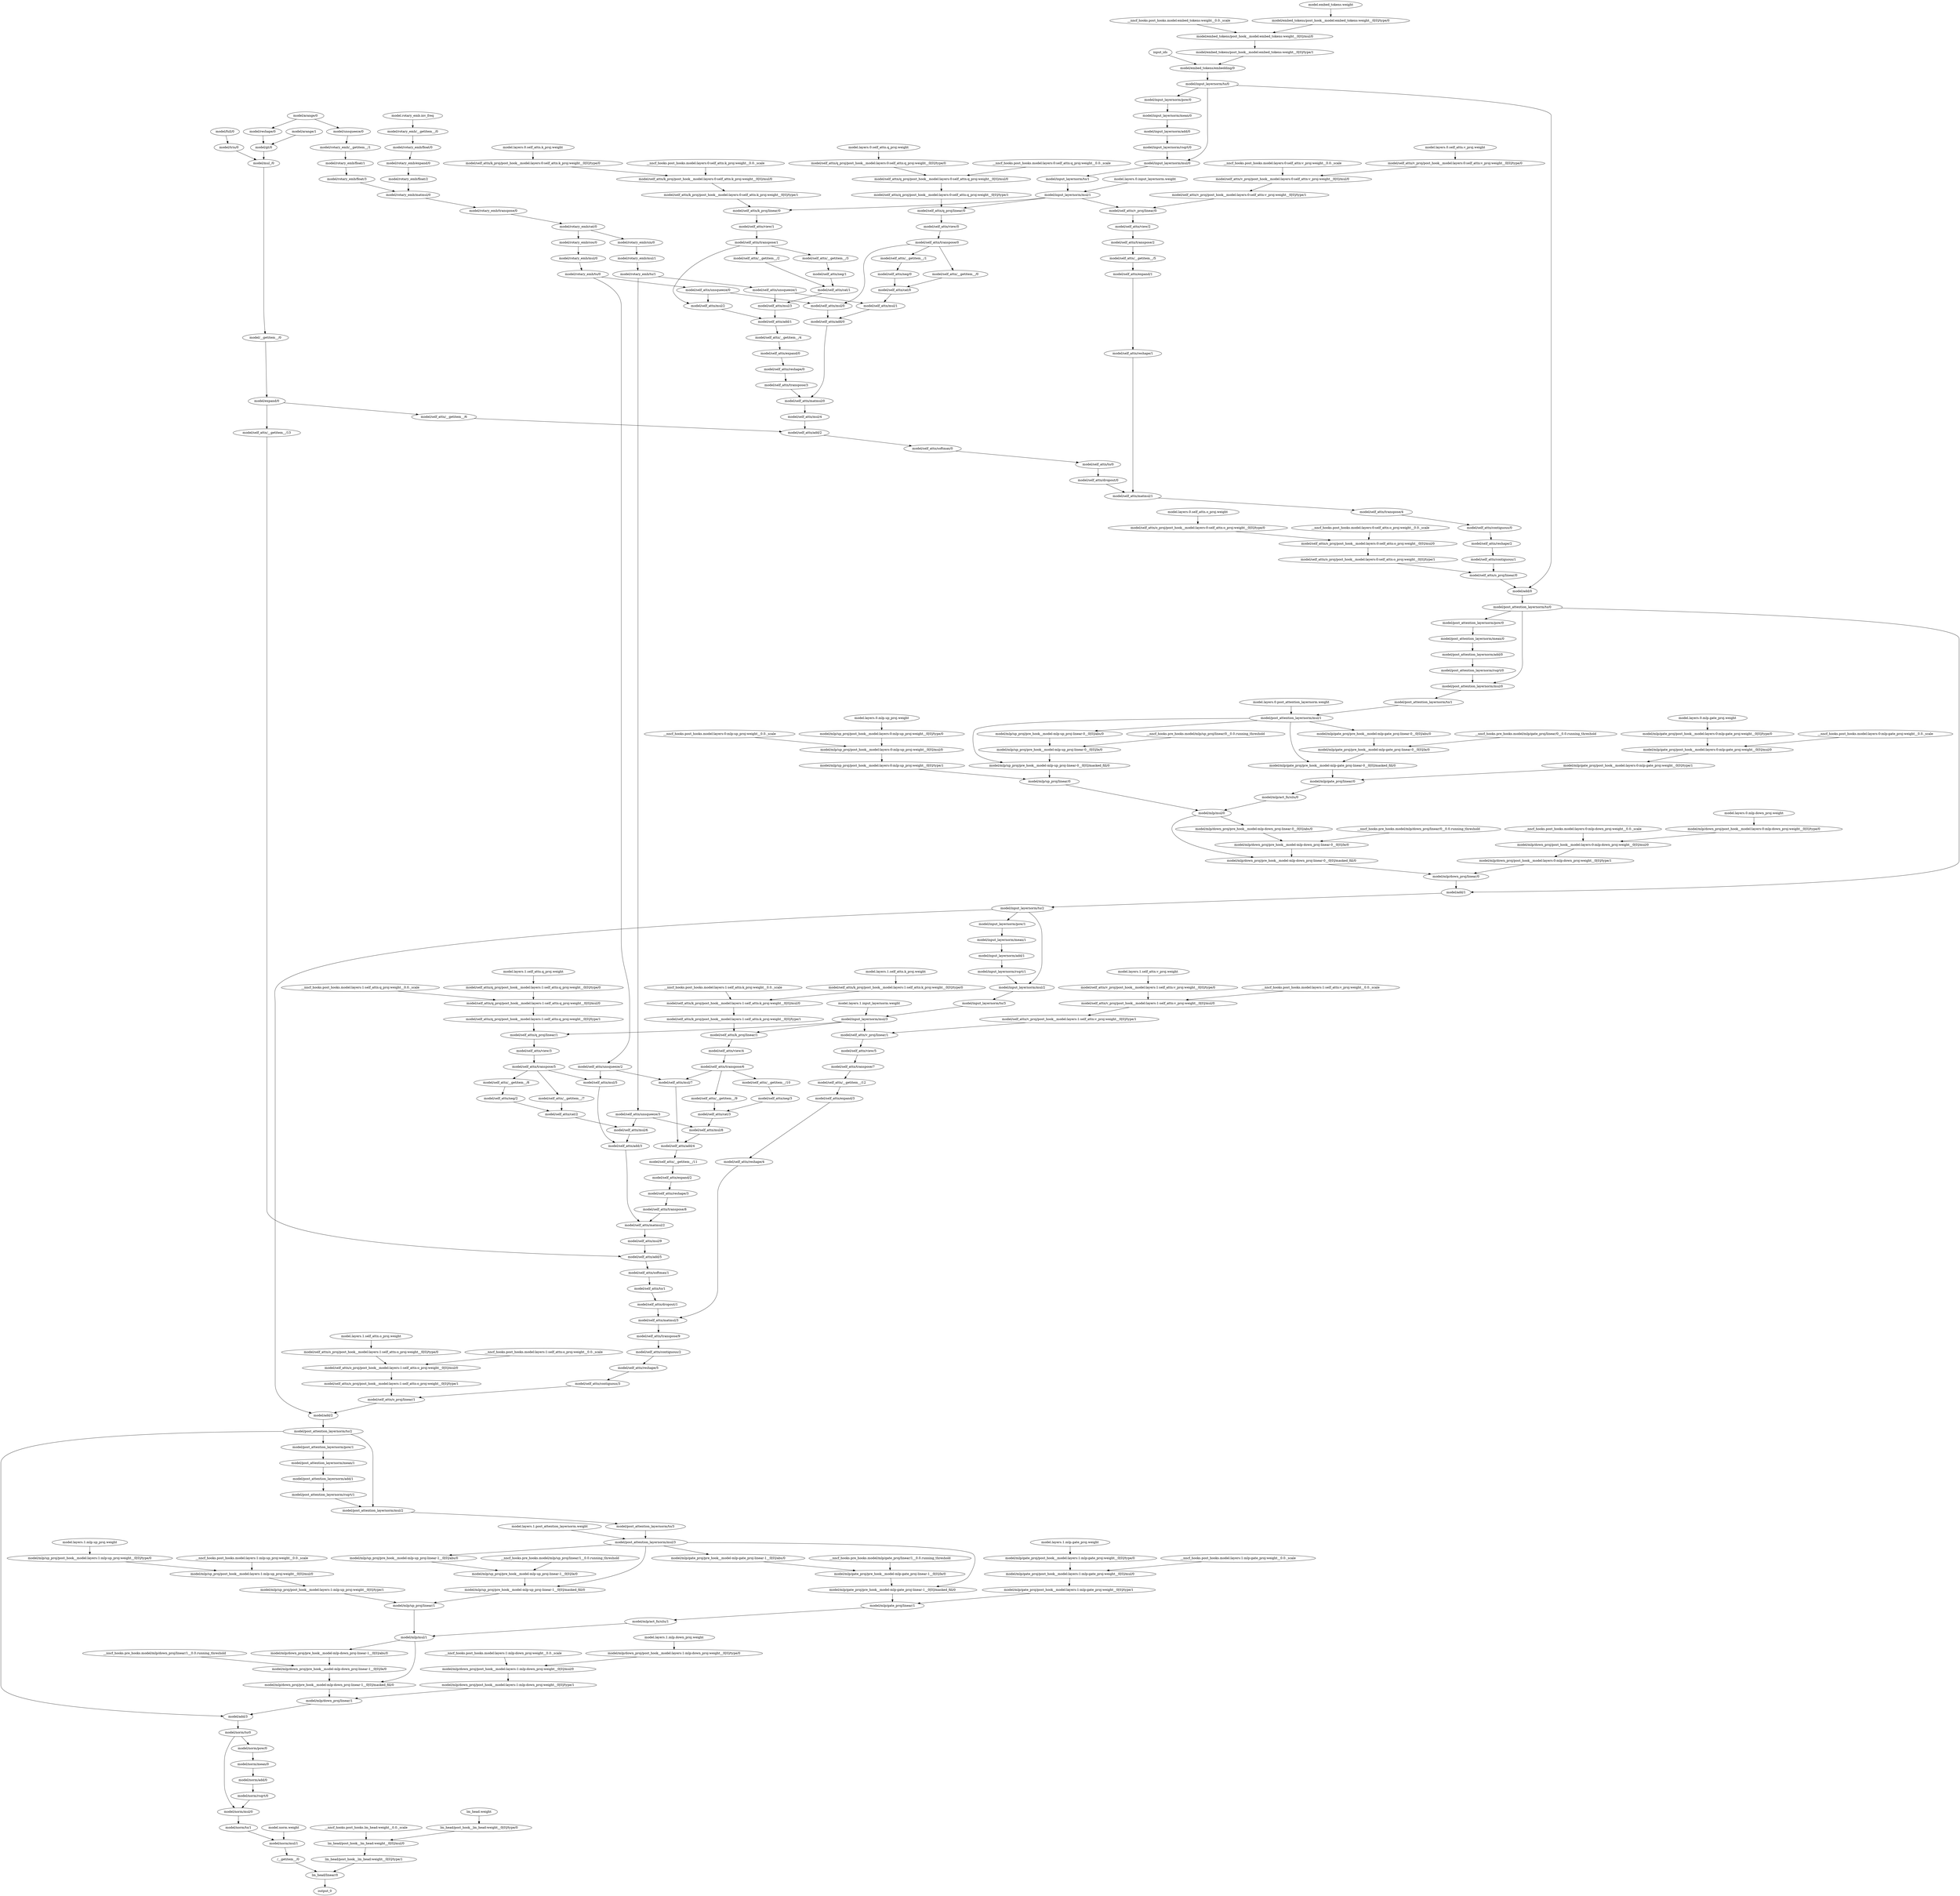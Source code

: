 strict digraph {
input_ids [id=0, type="nncf_model_input", metatype=PTInputNoopMetatype];
"model.embed_tokens.weight" [id=1, type="nncf_model_const", metatype=PTConstNoopMetatype];
"__nncf_hooks.post_hooks.model:embed_tokens:weight__0.0._scale" [id=2, type="nncf_model_const", metatype=PTConstNoopMetatype];
"model/embed_tokens/post_hook__model:embed_tokens:weight__0[0]/type/0" [id=3, type=type, metatype=UnknownMetatype];
"model/embed_tokens/post_hook__model:embed_tokens:weight__0[0]/mul/0" [id=4, type=mul, metatype=PTMulMetatype];
"model/embed_tokens/post_hook__model:embed_tokens:weight__0[0]/type/1" [id=5, type=type, metatype=UnknownMetatype];
"model/embed_tokens/embedding/0" [id=6, type=embedding, metatype=PTEmbeddingMetatype];
"model/arange/0" [id=7, type=arange, metatype=UnknownMetatype];
"model/unsqueeze/0" [id=8, type=unsqueeze, metatype=PTReshapeMetatype];
"model/full/0" [id=9, type=full, metatype=UnknownMetatype];
"model/triu/0" [id=10, type=triu, metatype=UnknownMetatype];
"model/arange/1" [id=11, type=arange, metatype=UnknownMetatype];
"model/reshape/0" [id=12, type=reshape, metatype=PTReshapeMetatype];
"model/gt/0" [id=13, type=gt, metatype=UnknownMetatype];
"model/mul_/0" [id=14, type="mul_", metatype=PTMulMetatype];
"model/__getitem__/0" [id=15, type="__getitem__", metatype=PTGatherMetatype];
"model/expand/0" [id=16, type=expand, metatype=PTExpandMetatype];
"model.rotary_emb.inv_freq" [id=17, type="nncf_model_const", metatype=PTConstNoopMetatype];
"model/rotary_emb/__getitem__/0" [id=18, type="__getitem__", metatype=PTGatherMetatype];
"model/rotary_emb/float/0" [id=19, type=float, metatype=UnknownMetatype];
"model/rotary_emb/expand/0" [id=20, type=expand, metatype=PTExpandMetatype];
"model/rotary_emb/__getitem__/1" [id=21, type="__getitem__", metatype=PTGatherMetatype];
"model/rotary_emb/float/1" [id=22, type=float, metatype=UnknownMetatype];
"model/rotary_emb/float/2" [id=23, type=float, metatype=UnknownMetatype];
"model/rotary_emb/float/3" [id=24, type=float, metatype=UnknownMetatype];
"model/rotary_emb/matmul/0" [id=25, type=matmul, metatype=PTMatMulMetatype];
"model/rotary_emb/transpose/0" [id=26, type=transpose, metatype=PTTransposeMetatype];
"model/rotary_emb/cat/0" [id=27, type=cat, metatype=PTCatMetatype];
"model/rotary_emb/cos/0" [id=28, type=cos, metatype=PTCosMetatype];
"model/rotary_emb/sin/0" [id=29, type=sin, metatype=PTSinMetatype];
"model/rotary_emb/mul/0" [id=30, type=mul, metatype=PTMulMetatype];
"model/rotary_emb/mul/1" [id=31, type=mul, metatype=PTMulMetatype];
"model/rotary_emb/to/0" [id=32, type=to, metatype=PTNoopMetatype];
"model/rotary_emb/to/1" [id=33, type=to, metatype=PTNoopMetatype];
"model/input_layernorm/to/0" [id=34, type=to, metatype=PTNoopMetatype];
"model/input_layernorm/pow/0" [id=35, type=pow, metatype=PTPowerMetatype];
"model/input_layernorm/mean/0" [id=36, type=mean, metatype=PTMeanMetatype];
"model/input_layernorm/add/0" [id=37, type=add, metatype=PTAddMetatype];
"model/input_layernorm/rsqrt/0" [id=38, type=rsqrt, metatype=UnknownMetatype];
"model/input_layernorm/mul/0" [id=39, type=mul, metatype=PTMulMetatype];
"model/input_layernorm/to/1" [id=40, type=to, metatype=PTNoopMetatype];
"model.layers.0.input_layernorm.weight" [id=41, type="nncf_model_const", metatype=PTConstNoopMetatype];
"model/input_layernorm/mul/1" [id=42, type=mul, metatype=PTMulMetatype];
"model.layers.0.self_attn.q_proj.weight" [id=43, type="nncf_model_const", metatype=PTConstNoopMetatype];
"__nncf_hooks.post_hooks.model:layers:0:self_attn:q_proj:weight__0.0._scale" [id=44, type="nncf_model_const", metatype=PTConstNoopMetatype];
"model/self_attn/q_proj/post_hook__model:layers:0:self_attn:q_proj:weight__0[0]/type/0" [id=45, type=type, metatype=UnknownMetatype];
"model/self_attn/q_proj/post_hook__model:layers:0:self_attn:q_proj:weight__0[0]/mul/0" [id=46, type=mul, metatype=PTMulMetatype];
"model/self_attn/q_proj/post_hook__model:layers:0:self_attn:q_proj:weight__0[0]/type/1" [id=47, type=type, metatype=UnknownMetatype];
"model/self_attn/q_proj/linear/0" [id=48, type=linear, metatype=PTLinearMetatype];
"model/self_attn/view/0" [id=49, type=view, metatype=PTReshapeMetatype];
"model/self_attn/transpose/0" [id=50, type=transpose, metatype=PTTransposeMetatype];
"model.layers.0.self_attn.k_proj.weight" [id=51, type="nncf_model_const", metatype=PTConstNoopMetatype];
"__nncf_hooks.post_hooks.model:layers:0:self_attn:k_proj:weight__0.0._scale" [id=52, type="nncf_model_const", metatype=PTConstNoopMetatype];
"model/self_attn/k_proj/post_hook__model:layers:0:self_attn:k_proj:weight__0[0]/type/0" [id=53, type=type, metatype=UnknownMetatype];
"model/self_attn/k_proj/post_hook__model:layers:0:self_attn:k_proj:weight__0[0]/mul/0" [id=54, type=mul, metatype=PTMulMetatype];
"model/self_attn/k_proj/post_hook__model:layers:0:self_attn:k_proj:weight__0[0]/type/1" [id=55, type=type, metatype=UnknownMetatype];
"model/self_attn/k_proj/linear/0" [id=56, type=linear, metatype=PTLinearMetatype];
"model/self_attn/view/1" [id=57, type=view, metatype=PTReshapeMetatype];
"model/self_attn/transpose/1" [id=58, type=transpose, metatype=PTTransposeMetatype];
"model.layers.0.self_attn.v_proj.weight" [id=59, type="nncf_model_const", metatype=PTConstNoopMetatype];
"__nncf_hooks.post_hooks.model:layers:0:self_attn:v_proj:weight__0.0._scale" [id=60, type="nncf_model_const", metatype=PTConstNoopMetatype];
"model/self_attn/v_proj/post_hook__model:layers:0:self_attn:v_proj:weight__0[0]/type/0" [id=61, type=type, metatype=UnknownMetatype];
"model/self_attn/v_proj/post_hook__model:layers:0:self_attn:v_proj:weight__0[0]/mul/0" [id=62, type=mul, metatype=PTMulMetatype];
"model/self_attn/v_proj/post_hook__model:layers:0:self_attn:v_proj:weight__0[0]/type/1" [id=63, type=type, metatype=UnknownMetatype];
"model/self_attn/v_proj/linear/0" [id=64, type=linear, metatype=PTLinearMetatype];
"model/self_attn/view/2" [id=65, type=view, metatype=PTReshapeMetatype];
"model/self_attn/transpose/2" [id=66, type=transpose, metatype=PTTransposeMetatype];
"model/self_attn/unsqueeze/0" [id=67, type=unsqueeze, metatype=PTReshapeMetatype];
"model/self_attn/unsqueeze/1" [id=68, type=unsqueeze, metatype=PTReshapeMetatype];
"model/self_attn/mul/0" [id=69, type=mul, metatype=PTMulMetatype];
"model/self_attn/__getitem__/0" [id=70, type="__getitem__", metatype=PTGatherMetatype];
"model/self_attn/__getitem__/1" [id=71, type="__getitem__", metatype=PTGatherMetatype];
"model/self_attn/neg/0" [id=72, type=neg, metatype=PTNegativeMetatype];
"model/self_attn/cat/0" [id=73, type=cat, metatype=PTCatMetatype];
"model/self_attn/mul/1" [id=74, type=mul, metatype=PTMulMetatype];
"model/self_attn/add/0" [id=75, type=add, metatype=PTAddMetatype];
"model/self_attn/mul/2" [id=76, type=mul, metatype=PTMulMetatype];
"model/self_attn/__getitem__/2" [id=77, type="__getitem__", metatype=PTGatherMetatype];
"model/self_attn/__getitem__/3" [id=78, type="__getitem__", metatype=PTGatherMetatype];
"model/self_attn/neg/1" [id=79, type=neg, metatype=PTNegativeMetatype];
"model/self_attn/cat/1" [id=80, type=cat, metatype=PTCatMetatype];
"model/self_attn/mul/3" [id=81, type=mul, metatype=PTMulMetatype];
"model/self_attn/add/1" [id=82, type=add, metatype=PTAddMetatype];
"model/self_attn/__getitem__/4" [id=83, type="__getitem__", metatype=PTGatherMetatype];
"model/self_attn/expand/0" [id=84, type=expand, metatype=PTExpandMetatype];
"model/self_attn/reshape/0" [id=85, type=reshape, metatype=PTReshapeMetatype];
"model/self_attn/__getitem__/5" [id=86, type="__getitem__", metatype=PTGatherMetatype];
"model/self_attn/expand/1" [id=87, type=expand, metatype=PTExpandMetatype];
"model/self_attn/reshape/1" [id=88, type=reshape, metatype=PTReshapeMetatype];
"model/self_attn/transpose/3" [id=89, type=transpose, metatype=PTTransposeMetatype];
"model/self_attn/matmul/0" [id=90, type=matmul, metatype=PTMatMulMetatype];
"model/self_attn/mul/4" [id=91, type=mul, metatype=PTMulMetatype];
"model/self_attn/__getitem__/6" [id=92, type="__getitem__", metatype=PTGatherMetatype];
"model/self_attn/add/2" [id=93, type=add, metatype=PTAddMetatype];
"model/self_attn/softmax/0" [id=94, type=softmax, metatype=PTSoftmaxMetatype];
"model/self_attn/to/0" [id=95, type=to, metatype=PTNoopMetatype];
"model/self_attn/dropout/0" [id=96, type=dropout, metatype=PTDropoutMetatype];
"model/self_attn/matmul/1" [id=97, type=matmul, metatype=PTMatMulMetatype];
"model/self_attn/transpose/4" [id=98, type=transpose, metatype=PTTransposeMetatype];
"model/self_attn/contiguous/0" [id=99, type=contiguous, metatype=PTNoopMetatype];
"model/self_attn/reshape/2" [id=100, type=reshape, metatype=PTReshapeMetatype];
"model/self_attn/contiguous/1" [id=101, type=contiguous, metatype=PTNoopMetatype];
"model.layers.0.self_attn.o_proj.weight" [id=102, type="nncf_model_const", metatype=PTConstNoopMetatype];
"__nncf_hooks.post_hooks.model:layers:0:self_attn:o_proj:weight__0.0._scale" [id=103, type="nncf_model_const", metatype=PTConstNoopMetatype];
"model/self_attn/o_proj/post_hook__model:layers:0:self_attn:o_proj:weight__0[0]/type/0" [id=104, type=type, metatype=UnknownMetatype];
"model/self_attn/o_proj/post_hook__model:layers:0:self_attn:o_proj:weight__0[0]/mul/0" [id=105, type=mul, metatype=PTMulMetatype];
"model/self_attn/o_proj/post_hook__model:layers:0:self_attn:o_proj:weight__0[0]/type/1" [id=106, type=type, metatype=UnknownMetatype];
"model/self_attn/o_proj/linear/0" [id=107, type=linear, metatype=PTLinearMetatype];
"model/add/0" [id=108, type=add, metatype=PTAddMetatype];
"model/post_attention_layernorm/to/0" [id=109, type=to, metatype=PTNoopMetatype];
"model/post_attention_layernorm/pow/0" [id=110, type=pow, metatype=PTPowerMetatype];
"model/post_attention_layernorm/mean/0" [id=111, type=mean, metatype=PTMeanMetatype];
"model/post_attention_layernorm/add/0" [id=112, type=add, metatype=PTAddMetatype];
"model/post_attention_layernorm/rsqrt/0" [id=113, type=rsqrt, metatype=UnknownMetatype];
"model/post_attention_layernorm/mul/0" [id=114, type=mul, metatype=PTMulMetatype];
"model/post_attention_layernorm/to/1" [id=115, type=to, metatype=PTNoopMetatype];
"model.layers.0.post_attention_layernorm.weight" [id=116, type="nncf_model_const", metatype=PTConstNoopMetatype];
"model/post_attention_layernorm/mul/1" [id=117, type=mul, metatype=PTMulMetatype];
"model.layers.0.mlp.gate_proj.weight" [id=118, type="nncf_model_const", metatype=PTConstNoopMetatype];
"__nncf_hooks.post_hooks.model:layers:0:mlp:gate_proj:weight__0.0._scale" [id=119, type="nncf_model_const", metatype=PTConstNoopMetatype];
"model/mlp/gate_proj/post_hook__model:layers:0:mlp:gate_proj:weight__0[0]/type/0" [id=120, type=type, metatype=UnknownMetatype];
"model/mlp/gate_proj/post_hook__model:layers:0:mlp:gate_proj:weight__0[0]/mul/0" [id=121, type=mul, metatype=PTMulMetatype];
"model/mlp/gate_proj/post_hook__model:layers:0:mlp:gate_proj:weight__0[0]/type/1" [id=122, type=type, metatype=UnknownMetatype];
"model/mlp/gate_proj/pre_hook__model-mlp-gate_proj-linear-0__0[0]/abs/0" [id=123, type=abs, metatype=PTAbsMetatype];
"__nncf_hooks.pre_hooks.model/mlp/gate_proj/linear/0__0.0.running_threshold" [id=124, type="nncf_model_const", metatype=PTConstNoopMetatype];
"model/mlp/gate_proj/pre_hook__model-mlp-gate_proj-linear-0__0[0]/le/0" [id=125, type=le, metatype=UnknownMetatype];
"model/mlp/gate_proj/pre_hook__model-mlp-gate_proj-linear-0__0[0]/masked_fill/0" [id=126, type="masked_fill", metatype=PTScatterMetatype];
"model/mlp/gate_proj/linear/0" [id=127, type=linear, metatype=PTLinearMetatype];
"model/mlp/act_fn/silu/0" [id=128, type=silu, metatype=PTSILUMetatype];
"model.layers.0.mlp.up_proj.weight" [id=129, type="nncf_model_const", metatype=PTConstNoopMetatype];
"__nncf_hooks.post_hooks.model:layers:0:mlp:up_proj:weight__0.0._scale" [id=130, type="nncf_model_const", metatype=PTConstNoopMetatype];
"model/mlp/up_proj/post_hook__model:layers:0:mlp:up_proj:weight__0[0]/type/0" [id=131, type=type, metatype=UnknownMetatype];
"model/mlp/up_proj/post_hook__model:layers:0:mlp:up_proj:weight__0[0]/mul/0" [id=132, type=mul, metatype=PTMulMetatype];
"model/mlp/up_proj/post_hook__model:layers:0:mlp:up_proj:weight__0[0]/type/1" [id=133, type=type, metatype=UnknownMetatype];
"model/mlp/up_proj/pre_hook__model-mlp-up_proj-linear-0__0[0]/abs/0" [id=134, type=abs, metatype=PTAbsMetatype];
"__nncf_hooks.pre_hooks.model/mlp/up_proj/linear/0__0.0.running_threshold" [id=135, type="nncf_model_const", metatype=PTConstNoopMetatype];
"model/mlp/up_proj/pre_hook__model-mlp-up_proj-linear-0__0[0]/le/0" [id=136, type=le, metatype=UnknownMetatype];
"model/mlp/up_proj/pre_hook__model-mlp-up_proj-linear-0__0[0]/masked_fill/0" [id=137, type="masked_fill", metatype=PTScatterMetatype];
"model/mlp/up_proj/linear/0" [id=138, type=linear, metatype=PTLinearMetatype];
"model/mlp/mul/0" [id=139, type=mul, metatype=PTMulMetatype];
"model.layers.0.mlp.down_proj.weight" [id=140, type="nncf_model_const", metatype=PTConstNoopMetatype];
"__nncf_hooks.post_hooks.model:layers:0:mlp:down_proj:weight__0.0._scale" [id=141, type="nncf_model_const", metatype=PTConstNoopMetatype];
"model/mlp/down_proj/post_hook__model:layers:0:mlp:down_proj:weight__0[0]/type/0" [id=142, type=type, metatype=UnknownMetatype];
"model/mlp/down_proj/post_hook__model:layers:0:mlp:down_proj:weight__0[0]/mul/0" [id=143, type=mul, metatype=PTMulMetatype];
"model/mlp/down_proj/post_hook__model:layers:0:mlp:down_proj:weight__0[0]/type/1" [id=144, type=type, metatype=UnknownMetatype];
"model/mlp/down_proj/pre_hook__model-mlp-down_proj-linear-0__0[0]/abs/0" [id=145, type=abs, metatype=PTAbsMetatype];
"__nncf_hooks.pre_hooks.model/mlp/down_proj/linear/0__0.0.running_threshold" [id=146, type="nncf_model_const", metatype=PTConstNoopMetatype];
"model/mlp/down_proj/pre_hook__model-mlp-down_proj-linear-0__0[0]/le/0" [id=147, type=le, metatype=UnknownMetatype];
"model/mlp/down_proj/pre_hook__model-mlp-down_proj-linear-0__0[0]/masked_fill/0" [id=148, type="masked_fill", metatype=PTScatterMetatype];
"model/mlp/down_proj/linear/0" [id=149, type=linear, metatype=PTLinearMetatype];
"model/add/1" [id=150, type=add, metatype=PTAddMetatype];
"model/input_layernorm/to/2" [id=151, type=to, metatype=PTNoopMetatype];
"model/input_layernorm/pow/1" [id=152, type=pow, metatype=PTPowerMetatype];
"model/input_layernorm/mean/1" [id=153, type=mean, metatype=PTMeanMetatype];
"model/input_layernorm/add/1" [id=154, type=add, metatype=PTAddMetatype];
"model/input_layernorm/rsqrt/1" [id=155, type=rsqrt, metatype=UnknownMetatype];
"model/input_layernorm/mul/2" [id=156, type=mul, metatype=PTMulMetatype];
"model/input_layernorm/to/3" [id=157, type=to, metatype=PTNoopMetatype];
"model.layers.1.input_layernorm.weight" [id=158, type="nncf_model_const", metatype=PTConstNoopMetatype];
"model/input_layernorm/mul/3" [id=159, type=mul, metatype=PTMulMetatype];
"model.layers.1.self_attn.q_proj.weight" [id=160, type="nncf_model_const", metatype=PTConstNoopMetatype];
"__nncf_hooks.post_hooks.model:layers:1:self_attn:q_proj:weight__0.0._scale" [id=161, type="nncf_model_const", metatype=PTConstNoopMetatype];
"model/self_attn/q_proj/post_hook__model:layers:1:self_attn:q_proj:weight__0[0]/type/0" [id=162, type=type, metatype=UnknownMetatype];
"model/self_attn/q_proj/post_hook__model:layers:1:self_attn:q_proj:weight__0[0]/mul/0" [id=163, type=mul, metatype=PTMulMetatype];
"model/self_attn/q_proj/post_hook__model:layers:1:self_attn:q_proj:weight__0[0]/type/1" [id=164, type=type, metatype=UnknownMetatype];
"model/self_attn/q_proj/linear/1" [id=165, type=linear, metatype=PTLinearMetatype];
"model/self_attn/view/3" [id=166, type=view, metatype=PTReshapeMetatype];
"model/self_attn/transpose/5" [id=167, type=transpose, metatype=PTTransposeMetatype];
"model.layers.1.self_attn.k_proj.weight" [id=168, type="nncf_model_const", metatype=PTConstNoopMetatype];
"__nncf_hooks.post_hooks.model:layers:1:self_attn:k_proj:weight__0.0._scale" [id=169, type="nncf_model_const", metatype=PTConstNoopMetatype];
"model/self_attn/k_proj/post_hook__model:layers:1:self_attn:k_proj:weight__0[0]/type/0" [id=170, type=type, metatype=UnknownMetatype];
"model/self_attn/k_proj/post_hook__model:layers:1:self_attn:k_proj:weight__0[0]/mul/0" [id=171, type=mul, metatype=PTMulMetatype];
"model/self_attn/k_proj/post_hook__model:layers:1:self_attn:k_proj:weight__0[0]/type/1" [id=172, type=type, metatype=UnknownMetatype];
"model/self_attn/k_proj/linear/1" [id=173, type=linear, metatype=PTLinearMetatype];
"model/self_attn/view/4" [id=174, type=view, metatype=PTReshapeMetatype];
"model/self_attn/transpose/6" [id=175, type=transpose, metatype=PTTransposeMetatype];
"model.layers.1.self_attn.v_proj.weight" [id=176, type="nncf_model_const", metatype=PTConstNoopMetatype];
"__nncf_hooks.post_hooks.model:layers:1:self_attn:v_proj:weight__0.0._scale" [id=177, type="nncf_model_const", metatype=PTConstNoopMetatype];
"model/self_attn/v_proj/post_hook__model:layers:1:self_attn:v_proj:weight__0[0]/type/0" [id=178, type=type, metatype=UnknownMetatype];
"model/self_attn/v_proj/post_hook__model:layers:1:self_attn:v_proj:weight__0[0]/mul/0" [id=179, type=mul, metatype=PTMulMetatype];
"model/self_attn/v_proj/post_hook__model:layers:1:self_attn:v_proj:weight__0[0]/type/1" [id=180, type=type, metatype=UnknownMetatype];
"model/self_attn/v_proj/linear/1" [id=181, type=linear, metatype=PTLinearMetatype];
"model/self_attn/view/5" [id=182, type=view, metatype=PTReshapeMetatype];
"model/self_attn/transpose/7" [id=183, type=transpose, metatype=PTTransposeMetatype];
"model/self_attn/unsqueeze/2" [id=184, type=unsqueeze, metatype=PTReshapeMetatype];
"model/self_attn/unsqueeze/3" [id=185, type=unsqueeze, metatype=PTReshapeMetatype];
"model/self_attn/mul/5" [id=186, type=mul, metatype=PTMulMetatype];
"model/self_attn/__getitem__/7" [id=187, type="__getitem__", metatype=PTGatherMetatype];
"model/self_attn/__getitem__/8" [id=188, type="__getitem__", metatype=PTGatherMetatype];
"model/self_attn/neg/2" [id=189, type=neg, metatype=PTNegativeMetatype];
"model/self_attn/cat/2" [id=190, type=cat, metatype=PTCatMetatype];
"model/self_attn/mul/6" [id=191, type=mul, metatype=PTMulMetatype];
"model/self_attn/add/3" [id=192, type=add, metatype=PTAddMetatype];
"model/self_attn/mul/7" [id=193, type=mul, metatype=PTMulMetatype];
"model/self_attn/__getitem__/9" [id=194, type="__getitem__", metatype=PTGatherMetatype];
"model/self_attn/__getitem__/10" [id=195, type="__getitem__", metatype=PTGatherMetatype];
"model/self_attn/neg/3" [id=196, type=neg, metatype=PTNegativeMetatype];
"model/self_attn/cat/3" [id=197, type=cat, metatype=PTCatMetatype];
"model/self_attn/mul/8" [id=198, type=mul, metatype=PTMulMetatype];
"model/self_attn/add/4" [id=199, type=add, metatype=PTAddMetatype];
"model/self_attn/__getitem__/11" [id=200, type="__getitem__", metatype=PTGatherMetatype];
"model/self_attn/expand/2" [id=201, type=expand, metatype=PTExpandMetatype];
"model/self_attn/reshape/3" [id=202, type=reshape, metatype=PTReshapeMetatype];
"model/self_attn/__getitem__/12" [id=203, type="__getitem__", metatype=PTGatherMetatype];
"model/self_attn/expand/3" [id=204, type=expand, metatype=PTExpandMetatype];
"model/self_attn/reshape/4" [id=205, type=reshape, metatype=PTReshapeMetatype];
"model/self_attn/transpose/8" [id=206, type=transpose, metatype=PTTransposeMetatype];
"model/self_attn/matmul/2" [id=207, type=matmul, metatype=PTMatMulMetatype];
"model/self_attn/mul/9" [id=208, type=mul, metatype=PTMulMetatype];
"model/self_attn/__getitem__/13" [id=209, type="__getitem__", metatype=PTGatherMetatype];
"model/self_attn/add/5" [id=210, type=add, metatype=PTAddMetatype];
"model/self_attn/softmax/1" [id=211, type=softmax, metatype=PTSoftmaxMetatype];
"model/self_attn/to/1" [id=212, type=to, metatype=PTNoopMetatype];
"model/self_attn/dropout/1" [id=213, type=dropout, metatype=PTDropoutMetatype];
"model/self_attn/matmul/3" [id=214, type=matmul, metatype=PTMatMulMetatype];
"model/self_attn/transpose/9" [id=215, type=transpose, metatype=PTTransposeMetatype];
"model/self_attn/contiguous/2" [id=216, type=contiguous, metatype=PTNoopMetatype];
"model/self_attn/reshape/5" [id=217, type=reshape, metatype=PTReshapeMetatype];
"model/self_attn/contiguous/3" [id=218, type=contiguous, metatype=PTNoopMetatype];
"model.layers.1.self_attn.o_proj.weight" [id=219, type="nncf_model_const", metatype=PTConstNoopMetatype];
"__nncf_hooks.post_hooks.model:layers:1:self_attn:o_proj:weight__0.0._scale" [id=220, type="nncf_model_const", metatype=PTConstNoopMetatype];
"model/self_attn/o_proj/post_hook__model:layers:1:self_attn:o_proj:weight__0[0]/type/0" [id=221, type=type, metatype=UnknownMetatype];
"model/self_attn/o_proj/post_hook__model:layers:1:self_attn:o_proj:weight__0[0]/mul/0" [id=222, type=mul, metatype=PTMulMetatype];
"model/self_attn/o_proj/post_hook__model:layers:1:self_attn:o_proj:weight__0[0]/type/1" [id=223, type=type, metatype=UnknownMetatype];
"model/self_attn/o_proj/linear/1" [id=224, type=linear, metatype=PTLinearMetatype];
"model/add/2" [id=225, type=add, metatype=PTAddMetatype];
"model/post_attention_layernorm/to/2" [id=226, type=to, metatype=PTNoopMetatype];
"model/post_attention_layernorm/pow/1" [id=227, type=pow, metatype=PTPowerMetatype];
"model/post_attention_layernorm/mean/1" [id=228, type=mean, metatype=PTMeanMetatype];
"model/post_attention_layernorm/add/1" [id=229, type=add, metatype=PTAddMetatype];
"model/post_attention_layernorm/rsqrt/1" [id=230, type=rsqrt, metatype=UnknownMetatype];
"model/post_attention_layernorm/mul/2" [id=231, type=mul, metatype=PTMulMetatype];
"model/post_attention_layernorm/to/3" [id=232, type=to, metatype=PTNoopMetatype];
"model.layers.1.post_attention_layernorm.weight" [id=233, type="nncf_model_const", metatype=PTConstNoopMetatype];
"model/post_attention_layernorm/mul/3" [id=234, type=mul, metatype=PTMulMetatype];
"model.layers.1.mlp.gate_proj.weight" [id=235, type="nncf_model_const", metatype=PTConstNoopMetatype];
"__nncf_hooks.post_hooks.model:layers:1:mlp:gate_proj:weight__0.0._scale" [id=236, type="nncf_model_const", metatype=PTConstNoopMetatype];
"model/mlp/gate_proj/post_hook__model:layers:1:mlp:gate_proj:weight__0[0]/type/0" [id=237, type=type, metatype=UnknownMetatype];
"model/mlp/gate_proj/post_hook__model:layers:1:mlp:gate_proj:weight__0[0]/mul/0" [id=238, type=mul, metatype=PTMulMetatype];
"model/mlp/gate_proj/post_hook__model:layers:1:mlp:gate_proj:weight__0[0]/type/1" [id=239, type=type, metatype=UnknownMetatype];
"model/mlp/gate_proj/pre_hook__model-mlp-gate_proj-linear-1__0[0]/abs/0" [id=240, type=abs, metatype=PTAbsMetatype];
"__nncf_hooks.pre_hooks.model/mlp/gate_proj/linear/1__0.0.running_threshold" [id=241, type="nncf_model_const", metatype=PTConstNoopMetatype];
"model/mlp/gate_proj/pre_hook__model-mlp-gate_proj-linear-1__0[0]/le/0" [id=242, type=le, metatype=UnknownMetatype];
"model/mlp/gate_proj/pre_hook__model-mlp-gate_proj-linear-1__0[0]/masked_fill/0" [id=243, type="masked_fill", metatype=PTScatterMetatype];
"model/mlp/gate_proj/linear/1" [id=244, type=linear, metatype=PTLinearMetatype];
"model/mlp/act_fn/silu/1" [id=245, type=silu, metatype=PTSILUMetatype];
"model.layers.1.mlp.up_proj.weight" [id=246, type="nncf_model_const", metatype=PTConstNoopMetatype];
"__nncf_hooks.post_hooks.model:layers:1:mlp:up_proj:weight__0.0._scale" [id=247, type="nncf_model_const", metatype=PTConstNoopMetatype];
"model/mlp/up_proj/post_hook__model:layers:1:mlp:up_proj:weight__0[0]/type/0" [id=248, type=type, metatype=UnknownMetatype];
"model/mlp/up_proj/post_hook__model:layers:1:mlp:up_proj:weight__0[0]/mul/0" [id=249, type=mul, metatype=PTMulMetatype];
"model/mlp/up_proj/post_hook__model:layers:1:mlp:up_proj:weight__0[0]/type/1" [id=250, type=type, metatype=UnknownMetatype];
"model/mlp/up_proj/pre_hook__model-mlp-up_proj-linear-1__0[0]/abs/0" [id=251, type=abs, metatype=PTAbsMetatype];
"__nncf_hooks.pre_hooks.model/mlp/up_proj/linear/1__0.0.running_threshold" [id=252, type="nncf_model_const", metatype=PTConstNoopMetatype];
"model/mlp/up_proj/pre_hook__model-mlp-up_proj-linear-1__0[0]/le/0" [id=253, type=le, metatype=UnknownMetatype];
"model/mlp/up_proj/pre_hook__model-mlp-up_proj-linear-1__0[0]/masked_fill/0" [id=254, type="masked_fill", metatype=PTScatterMetatype];
"model/mlp/up_proj/linear/1" [id=255, type=linear, metatype=PTLinearMetatype];
"model/mlp/mul/1" [id=256, type=mul, metatype=PTMulMetatype];
"model.layers.1.mlp.down_proj.weight" [id=257, type="nncf_model_const", metatype=PTConstNoopMetatype];
"__nncf_hooks.post_hooks.model:layers:1:mlp:down_proj:weight__0.0._scale" [id=258, type="nncf_model_const", metatype=PTConstNoopMetatype];
"model/mlp/down_proj/post_hook__model:layers:1:mlp:down_proj:weight__0[0]/type/0" [id=259, type=type, metatype=UnknownMetatype];
"model/mlp/down_proj/post_hook__model:layers:1:mlp:down_proj:weight__0[0]/mul/0" [id=260, type=mul, metatype=PTMulMetatype];
"model/mlp/down_proj/post_hook__model:layers:1:mlp:down_proj:weight__0[0]/type/1" [id=261, type=type, metatype=UnknownMetatype];
"model/mlp/down_proj/pre_hook__model-mlp-down_proj-linear-1__0[0]/abs/0" [id=262, type=abs, metatype=PTAbsMetatype];
"__nncf_hooks.pre_hooks.model/mlp/down_proj/linear/1__0.0.running_threshold" [id=263, type="nncf_model_const", metatype=PTConstNoopMetatype];
"model/mlp/down_proj/pre_hook__model-mlp-down_proj-linear-1__0[0]/le/0" [id=264, type=le, metatype=UnknownMetatype];
"model/mlp/down_proj/pre_hook__model-mlp-down_proj-linear-1__0[0]/masked_fill/0" [id=265, type="masked_fill", metatype=PTScatterMetatype];
"model/mlp/down_proj/linear/1" [id=266, type=linear, metatype=PTLinearMetatype];
"model/add/3" [id=267, type=add, metatype=PTAddMetatype];
"model/norm/to/0" [id=268, type=to, metatype=PTNoopMetatype];
"model/norm/pow/0" [id=269, type=pow, metatype=PTPowerMetatype];
"model/norm/mean/0" [id=270, type=mean, metatype=PTMeanMetatype];
"model/norm/add/0" [id=271, type=add, metatype=PTAddMetatype];
"model/norm/rsqrt/0" [id=272, type=rsqrt, metatype=UnknownMetatype];
"model/norm/mul/0" [id=273, type=mul, metatype=PTMulMetatype];
"model/norm/to/1" [id=274, type=to, metatype=PTNoopMetatype];
"model.norm.weight" [id=275, type="nncf_model_const", metatype=PTConstNoopMetatype];
"model/norm/mul/1" [id=276, type=mul, metatype=PTMulMetatype];
"/__getitem__/0" [id=277, type="__getitem__", metatype=PTGatherMetatype];
"lm_head.weight" [id=278, type="nncf_model_const", metatype=PTConstNoopMetatype];
"__nncf_hooks.post_hooks.lm_head:weight__0.0._scale" [id=279, type="nncf_model_const", metatype=PTConstNoopMetatype];
"lm_head/post_hook__lm_head:weight__0[0]/type/0" [id=280, type=type, metatype=UnknownMetatype];
"lm_head/post_hook__lm_head:weight__0[0]/mul/0" [id=281, type=mul, metatype=PTMulMetatype];
"lm_head/post_hook__lm_head:weight__0[0]/type/1" [id=282, type=type, metatype=UnknownMetatype];
"lm_head/linear/0" [id=283, type=linear, metatype=PTLinearMetatype];
output_0 [id=284, type="nncf_model_output", metatype=PTOutputNoopMetatype];
input_ids -> "model/embed_tokens/embedding/0" [dtype=int, shape="(2, 8)", out_port_id=0, in_port_id=0];
"model.embed_tokens.weight" -> "model/embed_tokens/post_hook__model:embed_tokens:weight__0[0]/type/0" [dtype=int, shape="(32, 8)", out_port_id=0, in_port_id=0];
"__nncf_hooks.post_hooks.model:embed_tokens:weight__0.0._scale" -> "model/embed_tokens/post_hook__model:embed_tokens:weight__0[0]/mul/0" [dtype=float, shape="(32, 1)", out_port_id=0, in_port_id=1];
"model/embed_tokens/post_hook__model:embed_tokens:weight__0[0]/type/0" -> "model/embed_tokens/post_hook__model:embed_tokens:weight__0[0]/mul/0" [dtype=float, shape="(32, 8)", out_port_id=0, in_port_id=0];
"model/embed_tokens/post_hook__model:embed_tokens:weight__0[0]/mul/0" -> "model/embed_tokens/post_hook__model:embed_tokens:weight__0[0]/type/1" [dtype=float, shape="(32, 8)", out_port_id=0, in_port_id=0];
"model/embed_tokens/post_hook__model:embed_tokens:weight__0[0]/type/1" -> "model/embed_tokens/embedding/0" [dtype=float, shape="(32, 8)", out_port_id=0, in_port_id=1];
"model/embed_tokens/embedding/0" -> "model/input_layernorm/to/0" [dtype=float, shape="(2, 8, 8)", out_port_id=0, in_port_id=0];
"model/arange/0" -> "model/unsqueeze/0" [dtype=int, shape="(8,)", out_port_id=0, in_port_id=0];
"model/arange/0" -> "model/reshape/0" [dtype=int, shape="(8,)", out_port_id=0, in_port_id=0];
"model/unsqueeze/0" -> "model/rotary_emb/__getitem__/1" [dtype=int, shape="(1, 8)", out_port_id=0, in_port_id=0];
"model/full/0" -> "model/triu/0" [dtype=float, shape="(8, 9)", out_port_id=0, in_port_id=0];
"model/triu/0" -> "model/mul_/0" [dtype=float, shape="(8, 9)", out_port_id=0, in_port_id=0];
"model/arange/1" -> "model/gt/0" [dtype=int, shape="(9,)", out_port_id=0, in_port_id=0];
"model/reshape/0" -> "model/gt/0" [dtype=int, shape="(8, 1)", out_port_id=0, in_port_id=1];
"model/gt/0" -> "model/mul_/0" [dtype=int, shape="(8, 9)", out_port_id=0, in_port_id=1];
"model/mul_/0" -> "model/__getitem__/0" [dtype=float, shape="(8, 9)", out_port_id=0, in_port_id=0];
"model/__getitem__/0" -> "model/expand/0" [dtype=float, shape="(1, 1, 8, 9)", out_port_id=0, in_port_id=0];
"model/expand/0" -> "model/self_attn/__getitem__/6" [dtype=float, shape="(2, 1, 8, 9)", out_port_id=0, in_port_id=0];
"model/expand/0" -> "model/self_attn/__getitem__/13" [dtype=float, shape="(2, 1, 8, 9)", out_port_id=0, in_port_id=0];
"model.rotary_emb.inv_freq" -> "model/rotary_emb/__getitem__/0" [dtype=float, shape="(2,)", out_port_id=0, in_port_id=0];
"model/rotary_emb/__getitem__/0" -> "model/rotary_emb/float/0" [dtype=float, shape="(1, 2, 1)", out_port_id=0, in_port_id=0];
"model/rotary_emb/float/0" -> "model/rotary_emb/expand/0" [dtype=float, shape="(1, 2, 1)", out_port_id=0, in_port_id=0];
"model/rotary_emb/expand/0" -> "model/rotary_emb/float/2" [dtype=float, shape="(1, 2, 1)", out_port_id=0, in_port_id=0];
"model/rotary_emb/__getitem__/1" -> "model/rotary_emb/float/1" [dtype=int, shape="(1, 1, 8)", out_port_id=0, in_port_id=0];
"model/rotary_emb/float/1" -> "model/rotary_emb/float/3" [dtype=float, shape="(1, 1, 8)", out_port_id=0, in_port_id=0];
"model/rotary_emb/float/2" -> "model/rotary_emb/matmul/0" [dtype=float, shape="(1, 2, 1)", out_port_id=0, in_port_id=0];
"model/rotary_emb/float/3" -> "model/rotary_emb/matmul/0" [dtype=float, shape="(1, 1, 8)", out_port_id=0, in_port_id=1];
"model/rotary_emb/matmul/0" -> "model/rotary_emb/transpose/0" [dtype=float, shape="(1, 2, 8)", out_port_id=0, in_port_id=0];
"model/rotary_emb/transpose/0" -> "model/rotary_emb/cat/0" [dtype=float, shape="(1, 8, 2)", out_port_id=0, in_port_id=0, parallel_input_port_ids="[1]"];
"model/rotary_emb/cat/0" -> "model/rotary_emb/cos/0" [dtype=float, shape="(1, 8, 4)", out_port_id=0, in_port_id=0];
"model/rotary_emb/cat/0" -> "model/rotary_emb/sin/0" [dtype=float, shape="(1, 8, 4)", out_port_id=0, in_port_id=0];
"model/rotary_emb/cos/0" -> "model/rotary_emb/mul/0" [dtype=float, shape="(1, 8, 4)", out_port_id=0, in_port_id=0];
"model/rotary_emb/sin/0" -> "model/rotary_emb/mul/1" [dtype=float, shape="(1, 8, 4)", out_port_id=0, in_port_id=0];
"model/rotary_emb/mul/0" -> "model/rotary_emb/to/0" [dtype=float, shape="(1, 8, 4)", out_port_id=0, in_port_id=0];
"model/rotary_emb/mul/1" -> "model/rotary_emb/to/1" [dtype=float, shape="(1, 8, 4)", out_port_id=0, in_port_id=0];
"model/rotary_emb/to/0" -> "model/self_attn/unsqueeze/0" [dtype=float, shape="(1, 8, 4)", out_port_id=0, in_port_id=0];
"model/rotary_emb/to/0" -> "model/self_attn/unsqueeze/2" [dtype=float, shape="(1, 8, 4)", out_port_id=0, in_port_id=0];
"model/rotary_emb/to/1" -> "model/self_attn/unsqueeze/1" [dtype=float, shape="(1, 8, 4)", out_port_id=0, in_port_id=0];
"model/rotary_emb/to/1" -> "model/self_attn/unsqueeze/3" [dtype=float, shape="(1, 8, 4)", out_port_id=0, in_port_id=0];
"model/input_layernorm/to/0" -> "model/input_layernorm/pow/0" [dtype=float, shape="(2, 8, 8)", out_port_id=0, in_port_id=0];
"model/input_layernorm/to/0" -> "model/input_layernorm/mul/0" [dtype=float, shape="(2, 8, 8)", out_port_id=0, in_port_id=0];
"model/input_layernorm/to/0" -> "model/add/0" [dtype=float, shape="(2, 8, 8)", out_port_id=0, in_port_id=0];
"model/input_layernorm/pow/0" -> "model/input_layernorm/mean/0" [dtype=float, shape="(2, 8, 8)", out_port_id=0, in_port_id=0];
"model/input_layernorm/mean/0" -> "model/input_layernorm/add/0" [dtype=float, shape="(2, 8, 1)", out_port_id=0, in_port_id=0];
"model/input_layernorm/add/0" -> "model/input_layernorm/rsqrt/0" [dtype=float, shape="(2, 8, 1)", out_port_id=0, in_port_id=0];
"model/input_layernorm/rsqrt/0" -> "model/input_layernorm/mul/0" [dtype=float, shape="(2, 8, 1)", out_port_id=0, in_port_id=1];
"model/input_layernorm/mul/0" -> "model/input_layernorm/to/1" [dtype=float, shape="(2, 8, 8)", out_port_id=0, in_port_id=0];
"model/input_layernorm/to/1" -> "model/input_layernorm/mul/1" [dtype=float, shape="(2, 8, 8)", out_port_id=0, in_port_id=1];
"model.layers.0.input_layernorm.weight" -> "model/input_layernorm/mul/1" [dtype=float, shape="(8,)", out_port_id=0, in_port_id=0];
"model/input_layernorm/mul/1" -> "model/self_attn/q_proj/linear/0" [dtype=float, shape="(2, 8, 8)", out_port_id=0, in_port_id=0];
"model/input_layernorm/mul/1" -> "model/self_attn/k_proj/linear/0" [dtype=float, shape="(2, 8, 8)", out_port_id=0, in_port_id=0];
"model/input_layernorm/mul/1" -> "model/self_attn/v_proj/linear/0" [dtype=float, shape="(2, 8, 8)", out_port_id=0, in_port_id=0];
"model.layers.0.self_attn.q_proj.weight" -> "model/self_attn/q_proj/post_hook__model:layers:0:self_attn:q_proj:weight__0[0]/type/0" [dtype=int, shape="(8, 8)", out_port_id=0, in_port_id=0];
"__nncf_hooks.post_hooks.model:layers:0:self_attn:q_proj:weight__0.0._scale" -> "model/self_attn/q_proj/post_hook__model:layers:0:self_attn:q_proj:weight__0[0]/mul/0" [dtype=float, shape="(8, 1)", out_port_id=0, in_port_id=1];
"model/self_attn/q_proj/post_hook__model:layers:0:self_attn:q_proj:weight__0[0]/type/0" -> "model/self_attn/q_proj/post_hook__model:layers:0:self_attn:q_proj:weight__0[0]/mul/0" [dtype=float, shape="(8, 8)", out_port_id=0, in_port_id=0];
"model/self_attn/q_proj/post_hook__model:layers:0:self_attn:q_proj:weight__0[0]/mul/0" -> "model/self_attn/q_proj/post_hook__model:layers:0:self_attn:q_proj:weight__0[0]/type/1" [dtype=float, shape="(8, 8)", out_port_id=0, in_port_id=0];
"model/self_attn/q_proj/post_hook__model:layers:0:self_attn:q_proj:weight__0[0]/type/1" -> "model/self_attn/q_proj/linear/0" [dtype=float, shape="(8, 8)", out_port_id=0, in_port_id=1];
"model/self_attn/q_proj/linear/0" -> "model/self_attn/view/0" [dtype=float, shape="(2, 8, 8)", out_port_id=0, in_port_id=0];
"model/self_attn/view/0" -> "model/self_attn/transpose/0" [dtype=float, shape="(2, 8, 2, 4)", out_port_id=0, in_port_id=0];
"model/self_attn/transpose/0" -> "model/self_attn/mul/0" [dtype=float, shape="(2, 2, 8, 4)", out_port_id=0, in_port_id=0];
"model/self_attn/transpose/0" -> "model/self_attn/__getitem__/0" [dtype=float, shape="(2, 2, 8, 4)", out_port_id=0, in_port_id=0];
"model/self_attn/transpose/0" -> "model/self_attn/__getitem__/1" [dtype=float, shape="(2, 2, 8, 4)", out_port_id=0, in_port_id=0];
"model.layers.0.self_attn.k_proj.weight" -> "model/self_attn/k_proj/post_hook__model:layers:0:self_attn:k_proj:weight__0[0]/type/0" [dtype=int, shape="(4, 8)", out_port_id=0, in_port_id=0];
"__nncf_hooks.post_hooks.model:layers:0:self_attn:k_proj:weight__0.0._scale" -> "model/self_attn/k_proj/post_hook__model:layers:0:self_attn:k_proj:weight__0[0]/mul/0" [dtype=float, shape="(4, 1)", out_port_id=0, in_port_id=1];
"model/self_attn/k_proj/post_hook__model:layers:0:self_attn:k_proj:weight__0[0]/type/0" -> "model/self_attn/k_proj/post_hook__model:layers:0:self_attn:k_proj:weight__0[0]/mul/0" [dtype=float, shape="(4, 8)", out_port_id=0, in_port_id=0];
"model/self_attn/k_proj/post_hook__model:layers:0:self_attn:k_proj:weight__0[0]/mul/0" -> "model/self_attn/k_proj/post_hook__model:layers:0:self_attn:k_proj:weight__0[0]/type/1" [dtype=float, shape="(4, 8)", out_port_id=0, in_port_id=0];
"model/self_attn/k_proj/post_hook__model:layers:0:self_attn:k_proj:weight__0[0]/type/1" -> "model/self_attn/k_proj/linear/0" [dtype=float, shape="(4, 8)", out_port_id=0, in_port_id=1];
"model/self_attn/k_proj/linear/0" -> "model/self_attn/view/1" [dtype=float, shape="(2, 8, 4)", out_port_id=0, in_port_id=0];
"model/self_attn/view/1" -> "model/self_attn/transpose/1" [dtype=float, shape="(2, 8, 1, 4)", out_port_id=0, in_port_id=0];
"model/self_attn/transpose/1" -> "model/self_attn/mul/2" [dtype=float, shape="(2, 1, 8, 4)", out_port_id=0, in_port_id=0];
"model/self_attn/transpose/1" -> "model/self_attn/__getitem__/2" [dtype=float, shape="(2, 1, 8, 4)", out_port_id=0, in_port_id=0];
"model/self_attn/transpose/1" -> "model/self_attn/__getitem__/3" [dtype=float, shape="(2, 1, 8, 4)", out_port_id=0, in_port_id=0];
"model.layers.0.self_attn.v_proj.weight" -> "model/self_attn/v_proj/post_hook__model:layers:0:self_attn:v_proj:weight__0[0]/type/0" [dtype=int, shape="(4, 8)", out_port_id=0, in_port_id=0];
"__nncf_hooks.post_hooks.model:layers:0:self_attn:v_proj:weight__0.0._scale" -> "model/self_attn/v_proj/post_hook__model:layers:0:self_attn:v_proj:weight__0[0]/mul/0" [dtype=float, shape="(4, 1)", out_port_id=0, in_port_id=1];
"model/self_attn/v_proj/post_hook__model:layers:0:self_attn:v_proj:weight__0[0]/type/0" -> "model/self_attn/v_proj/post_hook__model:layers:0:self_attn:v_proj:weight__0[0]/mul/0" [dtype=float, shape="(4, 8)", out_port_id=0, in_port_id=0];
"model/self_attn/v_proj/post_hook__model:layers:0:self_attn:v_proj:weight__0[0]/mul/0" -> "model/self_attn/v_proj/post_hook__model:layers:0:self_attn:v_proj:weight__0[0]/type/1" [dtype=float, shape="(4, 8)", out_port_id=0, in_port_id=0];
"model/self_attn/v_proj/post_hook__model:layers:0:self_attn:v_proj:weight__0[0]/type/1" -> "model/self_attn/v_proj/linear/0" [dtype=float, shape="(4, 8)", out_port_id=0, in_port_id=1];
"model/self_attn/v_proj/linear/0" -> "model/self_attn/view/2" [dtype=float, shape="(2, 8, 4)", out_port_id=0, in_port_id=0];
"model/self_attn/view/2" -> "model/self_attn/transpose/2" [dtype=float, shape="(2, 8, 1, 4)", out_port_id=0, in_port_id=0];
"model/self_attn/transpose/2" -> "model/self_attn/__getitem__/5" [dtype=float, shape="(2, 1, 8, 4)", out_port_id=0, in_port_id=0];
"model/self_attn/unsqueeze/0" -> "model/self_attn/mul/0" [dtype=float, shape="(1, 1, 8, 4)", out_port_id=0, in_port_id=1];
"model/self_attn/unsqueeze/0" -> "model/self_attn/mul/2" [dtype=float, shape="(1, 1, 8, 4)", out_port_id=0, in_port_id=1];
"model/self_attn/unsqueeze/1" -> "model/self_attn/mul/1" [dtype=float, shape="(1, 1, 8, 4)", out_port_id=0, in_port_id=1];
"model/self_attn/unsqueeze/1" -> "model/self_attn/mul/3" [dtype=float, shape="(1, 1, 8, 4)", out_port_id=0, in_port_id=1];
"model/self_attn/mul/0" -> "model/self_attn/add/0" [dtype=float, shape="(2, 2, 8, 4)", out_port_id=0, in_port_id=0];
"model/self_attn/__getitem__/0" -> "model/self_attn/cat/0" [dtype=float, shape="(2, 2, 8, 2)", out_port_id=0, in_port_id=1];
"model/self_attn/__getitem__/1" -> "model/self_attn/neg/0" [dtype=float, shape="(2, 2, 8, 2)", out_port_id=0, in_port_id=0];
"model/self_attn/neg/0" -> "model/self_attn/cat/0" [dtype=float, shape="(2, 2, 8, 2)", out_port_id=0, in_port_id=0];
"model/self_attn/cat/0" -> "model/self_attn/mul/1" [dtype=float, shape="(2, 2, 8, 4)", out_port_id=0, in_port_id=0];
"model/self_attn/mul/1" -> "model/self_attn/add/0" [dtype=float, shape="(2, 2, 8, 4)", out_port_id=0, in_port_id=1];
"model/self_attn/add/0" -> "model/self_attn/matmul/0" [dtype=float, shape="(2, 2, 8, 4)", out_port_id=0, in_port_id=0];
"model/self_attn/mul/2" -> "model/self_attn/add/1" [dtype=float, shape="(2, 1, 8, 4)", out_port_id=0, in_port_id=0];
"model/self_attn/__getitem__/2" -> "model/self_attn/cat/1" [dtype=float, shape="(2, 1, 8, 2)", out_port_id=0, in_port_id=1];
"model/self_attn/__getitem__/3" -> "model/self_attn/neg/1" [dtype=float, shape="(2, 1, 8, 2)", out_port_id=0, in_port_id=0];
"model/self_attn/neg/1" -> "model/self_attn/cat/1" [dtype=float, shape="(2, 1, 8, 2)", out_port_id=0, in_port_id=0];
"model/self_attn/cat/1" -> "model/self_attn/mul/3" [dtype=float, shape="(2, 1, 8, 4)", out_port_id=0, in_port_id=0];
"model/self_attn/mul/3" -> "model/self_attn/add/1" [dtype=float, shape="(2, 1, 8, 4)", out_port_id=0, in_port_id=1];
"model/self_attn/add/1" -> "model/self_attn/__getitem__/4" [dtype=float, shape="(2, 1, 8, 4)", out_port_id=0, in_port_id=0];
"model/self_attn/__getitem__/4" -> "model/self_attn/expand/0" [dtype=float, shape="(2, 1, 1, 8, 4)", out_port_id=0, in_port_id=0];
"model/self_attn/expand/0" -> "model/self_attn/reshape/0" [dtype=float, shape="(2, 1, 2, 8, 4)", out_port_id=0, in_port_id=0];
"model/self_attn/reshape/0" -> "model/self_attn/transpose/3" [dtype=float, shape="(2, 2, 8, 4)", out_port_id=0, in_port_id=0];
"model/self_attn/__getitem__/5" -> "model/self_attn/expand/1" [dtype=float, shape="(2, 1, 1, 8, 4)", out_port_id=0, in_port_id=0];
"model/self_attn/expand/1" -> "model/self_attn/reshape/1" [dtype=float, shape="(2, 1, 2, 8, 4)", out_port_id=0, in_port_id=0];
"model/self_attn/reshape/1" -> "model/self_attn/matmul/1" [dtype=float, shape="(2, 2, 8, 4)", out_port_id=0, in_port_id=1];
"model/self_attn/transpose/3" -> "model/self_attn/matmul/0" [dtype=float, shape="(2, 2, 4, 8)", out_port_id=0, in_port_id=1];
"model/self_attn/matmul/0" -> "model/self_attn/mul/4" [dtype=float, shape="(2, 2, 8, 8)", out_port_id=0, in_port_id=0];
"model/self_attn/mul/4" -> "model/self_attn/add/2" [dtype=float, shape="(2, 2, 8, 8)", out_port_id=0, in_port_id=0];
"model/self_attn/__getitem__/6" -> "model/self_attn/add/2" [dtype=float, shape="(2, 1, 8, 8)", out_port_id=0, in_port_id=1];
"model/self_attn/add/2" -> "model/self_attn/softmax/0" [dtype=float, shape="(2, 2, 8, 8)", out_port_id=0, in_port_id=0];
"model/self_attn/softmax/0" -> "model/self_attn/to/0" [dtype=float, shape="(2, 2, 8, 8)", out_port_id=0, in_port_id=0];
"model/self_attn/to/0" -> "model/self_attn/dropout/0" [dtype=float, shape="(2, 2, 8, 8)", out_port_id=0, in_port_id=0];
"model/self_attn/dropout/0" -> "model/self_attn/matmul/1" [dtype=float, shape="(2, 2, 8, 8)", out_port_id=0, in_port_id=0];
"model/self_attn/matmul/1" -> "model/self_attn/transpose/4" [dtype=float, shape="(2, 2, 8, 4)", out_port_id=0, in_port_id=0];
"model/self_attn/transpose/4" -> "model/self_attn/contiguous/0" [dtype=float, shape="(2, 8, 2, 4)", out_port_id=0, in_port_id=0];
"model/self_attn/contiguous/0" -> "model/self_attn/reshape/2" [dtype=float, shape="(2, 8, 2, 4)", out_port_id=0, in_port_id=0];
"model/self_attn/reshape/2" -> "model/self_attn/contiguous/1" [dtype=float, shape="(2, 8, 8)", out_port_id=0, in_port_id=0];
"model/self_attn/contiguous/1" -> "model/self_attn/o_proj/linear/0" [dtype=float, shape="(2, 8, 8)", out_port_id=0, in_port_id=0];
"model.layers.0.self_attn.o_proj.weight" -> "model/self_attn/o_proj/post_hook__model:layers:0:self_attn:o_proj:weight__0[0]/type/0" [dtype=int, shape="(8, 8)", out_port_id=0, in_port_id=0];
"__nncf_hooks.post_hooks.model:layers:0:self_attn:o_proj:weight__0.0._scale" -> "model/self_attn/o_proj/post_hook__model:layers:0:self_attn:o_proj:weight__0[0]/mul/0" [dtype=float, shape="(8, 1)", out_port_id=0, in_port_id=1];
"model/self_attn/o_proj/post_hook__model:layers:0:self_attn:o_proj:weight__0[0]/type/0" -> "model/self_attn/o_proj/post_hook__model:layers:0:self_attn:o_proj:weight__0[0]/mul/0" [dtype=float, shape="(8, 8)", out_port_id=0, in_port_id=0];
"model/self_attn/o_proj/post_hook__model:layers:0:self_attn:o_proj:weight__0[0]/mul/0" -> "model/self_attn/o_proj/post_hook__model:layers:0:self_attn:o_proj:weight__0[0]/type/1" [dtype=float, shape="(8, 8)", out_port_id=0, in_port_id=0];
"model/self_attn/o_proj/post_hook__model:layers:0:self_attn:o_proj:weight__0[0]/type/1" -> "model/self_attn/o_proj/linear/0" [dtype=float, shape="(8, 8)", out_port_id=0, in_port_id=1];
"model/self_attn/o_proj/linear/0" -> "model/add/0" [dtype=float, shape="(2, 8, 8)", out_port_id=0, in_port_id=1];
"model/add/0" -> "model/post_attention_layernorm/to/0" [dtype=float, shape="(2, 8, 8)", out_port_id=0, in_port_id=0];
"model/post_attention_layernorm/to/0" -> "model/post_attention_layernorm/pow/0" [dtype=float, shape="(2, 8, 8)", out_port_id=0, in_port_id=0];
"model/post_attention_layernorm/to/0" -> "model/post_attention_layernorm/mul/0" [dtype=float, shape="(2, 8, 8)", out_port_id=0, in_port_id=0];
"model/post_attention_layernorm/to/0" -> "model/add/1" [dtype=float, shape="(2, 8, 8)", out_port_id=0, in_port_id=0];
"model/post_attention_layernorm/pow/0" -> "model/post_attention_layernorm/mean/0" [dtype=float, shape="(2, 8, 8)", out_port_id=0, in_port_id=0];
"model/post_attention_layernorm/mean/0" -> "model/post_attention_layernorm/add/0" [dtype=float, shape="(2, 8, 1)", out_port_id=0, in_port_id=0];
"model/post_attention_layernorm/add/0" -> "model/post_attention_layernorm/rsqrt/0" [dtype=float, shape="(2, 8, 1)", out_port_id=0, in_port_id=0];
"model/post_attention_layernorm/rsqrt/0" -> "model/post_attention_layernorm/mul/0" [dtype=float, shape="(2, 8, 1)", out_port_id=0, in_port_id=1];
"model/post_attention_layernorm/mul/0" -> "model/post_attention_layernorm/to/1" [dtype=float, shape="(2, 8, 8)", out_port_id=0, in_port_id=0];
"model/post_attention_layernorm/to/1" -> "model/post_attention_layernorm/mul/1" [dtype=float, shape="(2, 8, 8)", out_port_id=0, in_port_id=1];
"model.layers.0.post_attention_layernorm.weight" -> "model/post_attention_layernorm/mul/1" [dtype=float, shape="(8,)", out_port_id=0, in_port_id=0];
"model/post_attention_layernorm/mul/1" -> "model/mlp/gate_proj/pre_hook__model-mlp-gate_proj-linear-0__0[0]/abs/0" [dtype=float, shape="(2, 8, 8)", out_port_id=0, in_port_id=0];
"model/post_attention_layernorm/mul/1" -> "model/mlp/gate_proj/pre_hook__model-mlp-gate_proj-linear-0__0[0]/masked_fill/0" [dtype=float, shape="(2, 8, 8)", out_port_id=0, in_port_id=0];
"model/post_attention_layernorm/mul/1" -> "model/mlp/up_proj/pre_hook__model-mlp-up_proj-linear-0__0[0]/abs/0" [dtype=float, shape="(2, 8, 8)", out_port_id=0, in_port_id=0];
"model/post_attention_layernorm/mul/1" -> "model/mlp/up_proj/pre_hook__model-mlp-up_proj-linear-0__0[0]/masked_fill/0" [dtype=float, shape="(2, 8, 8)", out_port_id=0, in_port_id=0];
"model.layers.0.mlp.gate_proj.weight" -> "model/mlp/gate_proj/post_hook__model:layers:0:mlp:gate_proj:weight__0[0]/type/0" [dtype=int, shape="(14, 8)", out_port_id=0, in_port_id=0];
"__nncf_hooks.post_hooks.model:layers:0:mlp:gate_proj:weight__0.0._scale" -> "model/mlp/gate_proj/post_hook__model:layers:0:mlp:gate_proj:weight__0[0]/mul/0" [dtype=float, shape="(14, 1)", out_port_id=0, in_port_id=1];
"model/mlp/gate_proj/post_hook__model:layers:0:mlp:gate_proj:weight__0[0]/type/0" -> "model/mlp/gate_proj/post_hook__model:layers:0:mlp:gate_proj:weight__0[0]/mul/0" [dtype=float, shape="(14, 8)", out_port_id=0, in_port_id=0];
"model/mlp/gate_proj/post_hook__model:layers:0:mlp:gate_proj:weight__0[0]/mul/0" -> "model/mlp/gate_proj/post_hook__model:layers:0:mlp:gate_proj:weight__0[0]/type/1" [dtype=float, shape="(14, 8)", out_port_id=0, in_port_id=0];
"model/mlp/gate_proj/post_hook__model:layers:0:mlp:gate_proj:weight__0[0]/type/1" -> "model/mlp/gate_proj/linear/0" [dtype=float, shape="(14, 8)", out_port_id=0, in_port_id=1];
"model/mlp/gate_proj/pre_hook__model-mlp-gate_proj-linear-0__0[0]/abs/0" -> "model/mlp/gate_proj/pre_hook__model-mlp-gate_proj-linear-0__0[0]/le/0" [dtype=float, shape="(2, 8, 8)", out_port_id=0, in_port_id=0];
"__nncf_hooks.pre_hooks.model/mlp/gate_proj/linear/0__0.0.running_threshold" -> "model/mlp/gate_proj/pre_hook__model-mlp-gate_proj-linear-0__0[0]/le/0" [dtype=float, shape="()", out_port_id=0, in_port_id=1];
"model/mlp/gate_proj/pre_hook__model-mlp-gate_proj-linear-0__0[0]/le/0" -> "model/mlp/gate_proj/pre_hook__model-mlp-gate_proj-linear-0__0[0]/masked_fill/0" [dtype=int, shape="(2, 8, 8)", out_port_id=0, in_port_id=1];
"model/mlp/gate_proj/pre_hook__model-mlp-gate_proj-linear-0__0[0]/masked_fill/0" -> "model/mlp/gate_proj/linear/0" [dtype=float, shape="(2, 8, 8)", out_port_id=0, in_port_id=0];
"model/mlp/gate_proj/linear/0" -> "model/mlp/act_fn/silu/0" [dtype=float, shape="(2, 8, 14)", out_port_id=0, in_port_id=0];
"model/mlp/act_fn/silu/0" -> "model/mlp/mul/0" [dtype=float, shape="(2, 8, 14)", out_port_id=0, in_port_id=0];
"model.layers.0.mlp.up_proj.weight" -> "model/mlp/up_proj/post_hook__model:layers:0:mlp:up_proj:weight__0[0]/type/0" [dtype=int, shape="(14, 8)", out_port_id=0, in_port_id=0];
"__nncf_hooks.post_hooks.model:layers:0:mlp:up_proj:weight__0.0._scale" -> "model/mlp/up_proj/post_hook__model:layers:0:mlp:up_proj:weight__0[0]/mul/0" [dtype=float, shape="(14, 1)", out_port_id=0, in_port_id=1];
"model/mlp/up_proj/post_hook__model:layers:0:mlp:up_proj:weight__0[0]/type/0" -> "model/mlp/up_proj/post_hook__model:layers:0:mlp:up_proj:weight__0[0]/mul/0" [dtype=float, shape="(14, 8)", out_port_id=0, in_port_id=0];
"model/mlp/up_proj/post_hook__model:layers:0:mlp:up_proj:weight__0[0]/mul/0" -> "model/mlp/up_proj/post_hook__model:layers:0:mlp:up_proj:weight__0[0]/type/1" [dtype=float, shape="(14, 8)", out_port_id=0, in_port_id=0];
"model/mlp/up_proj/post_hook__model:layers:0:mlp:up_proj:weight__0[0]/type/1" -> "model/mlp/up_proj/linear/0" [dtype=float, shape="(14, 8)", out_port_id=0, in_port_id=1];
"model/mlp/up_proj/pre_hook__model-mlp-up_proj-linear-0__0[0]/abs/0" -> "model/mlp/up_proj/pre_hook__model-mlp-up_proj-linear-0__0[0]/le/0" [dtype=float, shape="(2, 8, 8)", out_port_id=0, in_port_id=0];
"__nncf_hooks.pre_hooks.model/mlp/up_proj/linear/0__0.0.running_threshold" -> "model/mlp/up_proj/pre_hook__model-mlp-up_proj-linear-0__0[0]/le/0" [dtype=float, shape="()", out_port_id=0, in_port_id=1];
"model/mlp/up_proj/pre_hook__model-mlp-up_proj-linear-0__0[0]/le/0" -> "model/mlp/up_proj/pre_hook__model-mlp-up_proj-linear-0__0[0]/masked_fill/0" [dtype=int, shape="(2, 8, 8)", out_port_id=0, in_port_id=1];
"model/mlp/up_proj/pre_hook__model-mlp-up_proj-linear-0__0[0]/masked_fill/0" -> "model/mlp/up_proj/linear/0" [dtype=float, shape="(2, 8, 8)", out_port_id=0, in_port_id=0];
"model/mlp/up_proj/linear/0" -> "model/mlp/mul/0" [dtype=float, shape="(2, 8, 14)", out_port_id=0, in_port_id=1];
"model/mlp/mul/0" -> "model/mlp/down_proj/pre_hook__model-mlp-down_proj-linear-0__0[0]/abs/0" [dtype=float, shape="(2, 8, 14)", out_port_id=0, in_port_id=0];
"model/mlp/mul/0" -> "model/mlp/down_proj/pre_hook__model-mlp-down_proj-linear-0__0[0]/masked_fill/0" [dtype=float, shape="(2, 8, 14)", out_port_id=0, in_port_id=0];
"model.layers.0.mlp.down_proj.weight" -> "model/mlp/down_proj/post_hook__model:layers:0:mlp:down_proj:weight__0[0]/type/0" [dtype=int, shape="(8, 14)", out_port_id=0, in_port_id=0];
"__nncf_hooks.post_hooks.model:layers:0:mlp:down_proj:weight__0.0._scale" -> "model/mlp/down_proj/post_hook__model:layers:0:mlp:down_proj:weight__0[0]/mul/0" [dtype=float, shape="(8, 1)", out_port_id=0, in_port_id=1];
"model/mlp/down_proj/post_hook__model:layers:0:mlp:down_proj:weight__0[0]/type/0" -> "model/mlp/down_proj/post_hook__model:layers:0:mlp:down_proj:weight__0[0]/mul/0" [dtype=float, shape="(8, 14)", out_port_id=0, in_port_id=0];
"model/mlp/down_proj/post_hook__model:layers:0:mlp:down_proj:weight__0[0]/mul/0" -> "model/mlp/down_proj/post_hook__model:layers:0:mlp:down_proj:weight__0[0]/type/1" [dtype=float, shape="(8, 14)", out_port_id=0, in_port_id=0];
"model/mlp/down_proj/post_hook__model:layers:0:mlp:down_proj:weight__0[0]/type/1" -> "model/mlp/down_proj/linear/0" [dtype=float, shape="(8, 14)", out_port_id=0, in_port_id=1];
"model/mlp/down_proj/pre_hook__model-mlp-down_proj-linear-0__0[0]/abs/0" -> "model/mlp/down_proj/pre_hook__model-mlp-down_proj-linear-0__0[0]/le/0" [dtype=float, shape="(2, 8, 14)", out_port_id=0, in_port_id=0];
"__nncf_hooks.pre_hooks.model/mlp/down_proj/linear/0__0.0.running_threshold" -> "model/mlp/down_proj/pre_hook__model-mlp-down_proj-linear-0__0[0]/le/0" [dtype=float, shape="()", out_port_id=0, in_port_id=1];
"model/mlp/down_proj/pre_hook__model-mlp-down_proj-linear-0__0[0]/le/0" -> "model/mlp/down_proj/pre_hook__model-mlp-down_proj-linear-0__0[0]/masked_fill/0" [dtype=int, shape="(2, 8, 14)", out_port_id=0, in_port_id=1];
"model/mlp/down_proj/pre_hook__model-mlp-down_proj-linear-0__0[0]/masked_fill/0" -> "model/mlp/down_proj/linear/0" [dtype=float, shape="(2, 8, 14)", out_port_id=0, in_port_id=0];
"model/mlp/down_proj/linear/0" -> "model/add/1" [dtype=float, shape="(2, 8, 8)", out_port_id=0, in_port_id=1];
"model/add/1" -> "model/input_layernorm/to/2" [dtype=float, shape="(2, 8, 8)", out_port_id=0, in_port_id=0];
"model/input_layernorm/to/2" -> "model/input_layernorm/pow/1" [dtype=float, shape="(2, 8, 8)", out_port_id=0, in_port_id=0];
"model/input_layernorm/to/2" -> "model/input_layernorm/mul/2" [dtype=float, shape="(2, 8, 8)", out_port_id=0, in_port_id=0];
"model/input_layernorm/to/2" -> "model/add/2" [dtype=float, shape="(2, 8, 8)", out_port_id=0, in_port_id=0];
"model/input_layernorm/pow/1" -> "model/input_layernorm/mean/1" [dtype=float, shape="(2, 8, 8)", out_port_id=0, in_port_id=0];
"model/input_layernorm/mean/1" -> "model/input_layernorm/add/1" [dtype=float, shape="(2, 8, 1)", out_port_id=0, in_port_id=0];
"model/input_layernorm/add/1" -> "model/input_layernorm/rsqrt/1" [dtype=float, shape="(2, 8, 1)", out_port_id=0, in_port_id=0];
"model/input_layernorm/rsqrt/1" -> "model/input_layernorm/mul/2" [dtype=float, shape="(2, 8, 1)", out_port_id=0, in_port_id=1];
"model/input_layernorm/mul/2" -> "model/input_layernorm/to/3" [dtype=float, shape="(2, 8, 8)", out_port_id=0, in_port_id=0];
"model/input_layernorm/to/3" -> "model/input_layernorm/mul/3" [dtype=float, shape="(2, 8, 8)", out_port_id=0, in_port_id=1];
"model.layers.1.input_layernorm.weight" -> "model/input_layernorm/mul/3" [dtype=float, shape="(8,)", out_port_id=0, in_port_id=0];
"model/input_layernorm/mul/3" -> "model/self_attn/q_proj/linear/1" [dtype=float, shape="(2, 8, 8)", out_port_id=0, in_port_id=0];
"model/input_layernorm/mul/3" -> "model/self_attn/k_proj/linear/1" [dtype=float, shape="(2, 8, 8)", out_port_id=0, in_port_id=0];
"model/input_layernorm/mul/3" -> "model/self_attn/v_proj/linear/1" [dtype=float, shape="(2, 8, 8)", out_port_id=0, in_port_id=0];
"model.layers.1.self_attn.q_proj.weight" -> "model/self_attn/q_proj/post_hook__model:layers:1:self_attn:q_proj:weight__0[0]/type/0" [dtype=int, shape="(8, 8)", out_port_id=0, in_port_id=0];
"__nncf_hooks.post_hooks.model:layers:1:self_attn:q_proj:weight__0.0._scale" -> "model/self_attn/q_proj/post_hook__model:layers:1:self_attn:q_proj:weight__0[0]/mul/0" [dtype=float, shape="(8, 1)", out_port_id=0, in_port_id=1];
"model/self_attn/q_proj/post_hook__model:layers:1:self_attn:q_proj:weight__0[0]/type/0" -> "model/self_attn/q_proj/post_hook__model:layers:1:self_attn:q_proj:weight__0[0]/mul/0" [dtype=float, shape="(8, 8)", out_port_id=0, in_port_id=0];
"model/self_attn/q_proj/post_hook__model:layers:1:self_attn:q_proj:weight__0[0]/mul/0" -> "model/self_attn/q_proj/post_hook__model:layers:1:self_attn:q_proj:weight__0[0]/type/1" [dtype=float, shape="(8, 8)", out_port_id=0, in_port_id=0];
"model/self_attn/q_proj/post_hook__model:layers:1:self_attn:q_proj:weight__0[0]/type/1" -> "model/self_attn/q_proj/linear/1" [dtype=float, shape="(8, 8)", out_port_id=0, in_port_id=1];
"model/self_attn/q_proj/linear/1" -> "model/self_attn/view/3" [dtype=float, shape="(2, 8, 8)", out_port_id=0, in_port_id=0];
"model/self_attn/view/3" -> "model/self_attn/transpose/5" [dtype=float, shape="(2, 8, 2, 4)", out_port_id=0, in_port_id=0];
"model/self_attn/transpose/5" -> "model/self_attn/mul/5" [dtype=float, shape="(2, 2, 8, 4)", out_port_id=0, in_port_id=0];
"model/self_attn/transpose/5" -> "model/self_attn/__getitem__/7" [dtype=float, shape="(2, 2, 8, 4)", out_port_id=0, in_port_id=0];
"model/self_attn/transpose/5" -> "model/self_attn/__getitem__/8" [dtype=float, shape="(2, 2, 8, 4)", out_port_id=0, in_port_id=0];
"model.layers.1.self_attn.k_proj.weight" -> "model/self_attn/k_proj/post_hook__model:layers:1:self_attn:k_proj:weight__0[0]/type/0" [dtype=int, shape="(4, 8)", out_port_id=0, in_port_id=0];
"__nncf_hooks.post_hooks.model:layers:1:self_attn:k_proj:weight__0.0._scale" -> "model/self_attn/k_proj/post_hook__model:layers:1:self_attn:k_proj:weight__0[0]/mul/0" [dtype=float, shape="(4, 1)", out_port_id=0, in_port_id=1];
"model/self_attn/k_proj/post_hook__model:layers:1:self_attn:k_proj:weight__0[0]/type/0" -> "model/self_attn/k_proj/post_hook__model:layers:1:self_attn:k_proj:weight__0[0]/mul/0" [dtype=float, shape="(4, 8)", out_port_id=0, in_port_id=0];
"model/self_attn/k_proj/post_hook__model:layers:1:self_attn:k_proj:weight__0[0]/mul/0" -> "model/self_attn/k_proj/post_hook__model:layers:1:self_attn:k_proj:weight__0[0]/type/1" [dtype=float, shape="(4, 8)", out_port_id=0, in_port_id=0];
"model/self_attn/k_proj/post_hook__model:layers:1:self_attn:k_proj:weight__0[0]/type/1" -> "model/self_attn/k_proj/linear/1" [dtype=float, shape="(4, 8)", out_port_id=0, in_port_id=1];
"model/self_attn/k_proj/linear/1" -> "model/self_attn/view/4" [dtype=float, shape="(2, 8, 4)", out_port_id=0, in_port_id=0];
"model/self_attn/view/4" -> "model/self_attn/transpose/6" [dtype=float, shape="(2, 8, 1, 4)", out_port_id=0, in_port_id=0];
"model/self_attn/transpose/6" -> "model/self_attn/mul/7" [dtype=float, shape="(2, 1, 8, 4)", out_port_id=0, in_port_id=0];
"model/self_attn/transpose/6" -> "model/self_attn/__getitem__/9" [dtype=float, shape="(2, 1, 8, 4)", out_port_id=0, in_port_id=0];
"model/self_attn/transpose/6" -> "model/self_attn/__getitem__/10" [dtype=float, shape="(2, 1, 8, 4)", out_port_id=0, in_port_id=0];
"model.layers.1.self_attn.v_proj.weight" -> "model/self_attn/v_proj/post_hook__model:layers:1:self_attn:v_proj:weight__0[0]/type/0" [dtype=int, shape="(4, 8)", out_port_id=0, in_port_id=0];
"__nncf_hooks.post_hooks.model:layers:1:self_attn:v_proj:weight__0.0._scale" -> "model/self_attn/v_proj/post_hook__model:layers:1:self_attn:v_proj:weight__0[0]/mul/0" [dtype=float, shape="(4, 1)", out_port_id=0, in_port_id=1];
"model/self_attn/v_proj/post_hook__model:layers:1:self_attn:v_proj:weight__0[0]/type/0" -> "model/self_attn/v_proj/post_hook__model:layers:1:self_attn:v_proj:weight__0[0]/mul/0" [dtype=float, shape="(4, 8)", out_port_id=0, in_port_id=0];
"model/self_attn/v_proj/post_hook__model:layers:1:self_attn:v_proj:weight__0[0]/mul/0" -> "model/self_attn/v_proj/post_hook__model:layers:1:self_attn:v_proj:weight__0[0]/type/1" [dtype=float, shape="(4, 8)", out_port_id=0, in_port_id=0];
"model/self_attn/v_proj/post_hook__model:layers:1:self_attn:v_proj:weight__0[0]/type/1" -> "model/self_attn/v_proj/linear/1" [dtype=float, shape="(4, 8)", out_port_id=0, in_port_id=1];
"model/self_attn/v_proj/linear/1" -> "model/self_attn/view/5" [dtype=float, shape="(2, 8, 4)", out_port_id=0, in_port_id=0];
"model/self_attn/view/5" -> "model/self_attn/transpose/7" [dtype=float, shape="(2, 8, 1, 4)", out_port_id=0, in_port_id=0];
"model/self_attn/transpose/7" -> "model/self_attn/__getitem__/12" [dtype=float, shape="(2, 1, 8, 4)", out_port_id=0, in_port_id=0];
"model/self_attn/unsqueeze/2" -> "model/self_attn/mul/5" [dtype=float, shape="(1, 1, 8, 4)", out_port_id=0, in_port_id=1];
"model/self_attn/unsqueeze/2" -> "model/self_attn/mul/7" [dtype=float, shape="(1, 1, 8, 4)", out_port_id=0, in_port_id=1];
"model/self_attn/unsqueeze/3" -> "model/self_attn/mul/6" [dtype=float, shape="(1, 1, 8, 4)", out_port_id=0, in_port_id=1];
"model/self_attn/unsqueeze/3" -> "model/self_attn/mul/8" [dtype=float, shape="(1, 1, 8, 4)", out_port_id=0, in_port_id=1];
"model/self_attn/mul/5" -> "model/self_attn/add/3" [dtype=float, shape="(2, 2, 8, 4)", out_port_id=0, in_port_id=0];
"model/self_attn/__getitem__/7" -> "model/self_attn/cat/2" [dtype=float, shape="(2, 2, 8, 2)", out_port_id=0, in_port_id=1];
"model/self_attn/__getitem__/8" -> "model/self_attn/neg/2" [dtype=float, shape="(2, 2, 8, 2)", out_port_id=0, in_port_id=0];
"model/self_attn/neg/2" -> "model/self_attn/cat/2" [dtype=float, shape="(2, 2, 8, 2)", out_port_id=0, in_port_id=0];
"model/self_attn/cat/2" -> "model/self_attn/mul/6" [dtype=float, shape="(2, 2, 8, 4)", out_port_id=0, in_port_id=0];
"model/self_attn/mul/6" -> "model/self_attn/add/3" [dtype=float, shape="(2, 2, 8, 4)", out_port_id=0, in_port_id=1];
"model/self_attn/add/3" -> "model/self_attn/matmul/2" [dtype=float, shape="(2, 2, 8, 4)", out_port_id=0, in_port_id=0];
"model/self_attn/mul/7" -> "model/self_attn/add/4" [dtype=float, shape="(2, 1, 8, 4)", out_port_id=0, in_port_id=0];
"model/self_attn/__getitem__/9" -> "model/self_attn/cat/3" [dtype=float, shape="(2, 1, 8, 2)", out_port_id=0, in_port_id=1];
"model/self_attn/__getitem__/10" -> "model/self_attn/neg/3" [dtype=float, shape="(2, 1, 8, 2)", out_port_id=0, in_port_id=0];
"model/self_attn/neg/3" -> "model/self_attn/cat/3" [dtype=float, shape="(2, 1, 8, 2)", out_port_id=0, in_port_id=0];
"model/self_attn/cat/3" -> "model/self_attn/mul/8" [dtype=float, shape="(2, 1, 8, 4)", out_port_id=0, in_port_id=0];
"model/self_attn/mul/8" -> "model/self_attn/add/4" [dtype=float, shape="(2, 1, 8, 4)", out_port_id=0, in_port_id=1];
"model/self_attn/add/4" -> "model/self_attn/__getitem__/11" [dtype=float, shape="(2, 1, 8, 4)", out_port_id=0, in_port_id=0];
"model/self_attn/__getitem__/11" -> "model/self_attn/expand/2" [dtype=float, shape="(2, 1, 1, 8, 4)", out_port_id=0, in_port_id=0];
"model/self_attn/expand/2" -> "model/self_attn/reshape/3" [dtype=float, shape="(2, 1, 2, 8, 4)", out_port_id=0, in_port_id=0];
"model/self_attn/reshape/3" -> "model/self_attn/transpose/8" [dtype=float, shape="(2, 2, 8, 4)", out_port_id=0, in_port_id=0];
"model/self_attn/__getitem__/12" -> "model/self_attn/expand/3" [dtype=float, shape="(2, 1, 1, 8, 4)", out_port_id=0, in_port_id=0];
"model/self_attn/expand/3" -> "model/self_attn/reshape/4" [dtype=float, shape="(2, 1, 2, 8, 4)", out_port_id=0, in_port_id=0];
"model/self_attn/reshape/4" -> "model/self_attn/matmul/3" [dtype=float, shape="(2, 2, 8, 4)", out_port_id=0, in_port_id=1];
"model/self_attn/transpose/8" -> "model/self_attn/matmul/2" [dtype=float, shape="(2, 2, 4, 8)", out_port_id=0, in_port_id=1];
"model/self_attn/matmul/2" -> "model/self_attn/mul/9" [dtype=float, shape="(2, 2, 8, 8)", out_port_id=0, in_port_id=0];
"model/self_attn/mul/9" -> "model/self_attn/add/5" [dtype=float, shape="(2, 2, 8, 8)", out_port_id=0, in_port_id=0];
"model/self_attn/__getitem__/13" -> "model/self_attn/add/5" [dtype=float, shape="(2, 1, 8, 8)", out_port_id=0, in_port_id=1];
"model/self_attn/add/5" -> "model/self_attn/softmax/1" [dtype=float, shape="(2, 2, 8, 8)", out_port_id=0, in_port_id=0];
"model/self_attn/softmax/1" -> "model/self_attn/to/1" [dtype=float, shape="(2, 2, 8, 8)", out_port_id=0, in_port_id=0];
"model/self_attn/to/1" -> "model/self_attn/dropout/1" [dtype=float, shape="(2, 2, 8, 8)", out_port_id=0, in_port_id=0];
"model/self_attn/dropout/1" -> "model/self_attn/matmul/3" [dtype=float, shape="(2, 2, 8, 8)", out_port_id=0, in_port_id=0];
"model/self_attn/matmul/3" -> "model/self_attn/transpose/9" [dtype=float, shape="(2, 2, 8, 4)", out_port_id=0, in_port_id=0];
"model/self_attn/transpose/9" -> "model/self_attn/contiguous/2" [dtype=float, shape="(2, 8, 2, 4)", out_port_id=0, in_port_id=0];
"model/self_attn/contiguous/2" -> "model/self_attn/reshape/5" [dtype=float, shape="(2, 8, 2, 4)", out_port_id=0, in_port_id=0];
"model/self_attn/reshape/5" -> "model/self_attn/contiguous/3" [dtype=float, shape="(2, 8, 8)", out_port_id=0, in_port_id=0];
"model/self_attn/contiguous/3" -> "model/self_attn/o_proj/linear/1" [dtype=float, shape="(2, 8, 8)", out_port_id=0, in_port_id=0];
"model.layers.1.self_attn.o_proj.weight" -> "model/self_attn/o_proj/post_hook__model:layers:1:self_attn:o_proj:weight__0[0]/type/0" [dtype=int, shape="(8, 8)", out_port_id=0, in_port_id=0];
"__nncf_hooks.post_hooks.model:layers:1:self_attn:o_proj:weight__0.0._scale" -> "model/self_attn/o_proj/post_hook__model:layers:1:self_attn:o_proj:weight__0[0]/mul/0" [dtype=float, shape="(8, 1)", out_port_id=0, in_port_id=1];
"model/self_attn/o_proj/post_hook__model:layers:1:self_attn:o_proj:weight__0[0]/type/0" -> "model/self_attn/o_proj/post_hook__model:layers:1:self_attn:o_proj:weight__0[0]/mul/0" [dtype=float, shape="(8, 8)", out_port_id=0, in_port_id=0];
"model/self_attn/o_proj/post_hook__model:layers:1:self_attn:o_proj:weight__0[0]/mul/0" -> "model/self_attn/o_proj/post_hook__model:layers:1:self_attn:o_proj:weight__0[0]/type/1" [dtype=float, shape="(8, 8)", out_port_id=0, in_port_id=0];
"model/self_attn/o_proj/post_hook__model:layers:1:self_attn:o_proj:weight__0[0]/type/1" -> "model/self_attn/o_proj/linear/1" [dtype=float, shape="(8, 8)", out_port_id=0, in_port_id=1];
"model/self_attn/o_proj/linear/1" -> "model/add/2" [dtype=float, shape="(2, 8, 8)", out_port_id=0, in_port_id=1];
"model/add/2" -> "model/post_attention_layernorm/to/2" [dtype=float, shape="(2, 8, 8)", out_port_id=0, in_port_id=0];
"model/post_attention_layernorm/to/2" -> "model/post_attention_layernorm/pow/1" [dtype=float, shape="(2, 8, 8)", out_port_id=0, in_port_id=0];
"model/post_attention_layernorm/to/2" -> "model/post_attention_layernorm/mul/2" [dtype=float, shape="(2, 8, 8)", out_port_id=0, in_port_id=0];
"model/post_attention_layernorm/to/2" -> "model/add/3" [dtype=float, shape="(2, 8, 8)", out_port_id=0, in_port_id=0];
"model/post_attention_layernorm/pow/1" -> "model/post_attention_layernorm/mean/1" [dtype=float, shape="(2, 8, 8)", out_port_id=0, in_port_id=0];
"model/post_attention_layernorm/mean/1" -> "model/post_attention_layernorm/add/1" [dtype=float, shape="(2, 8, 1)", out_port_id=0, in_port_id=0];
"model/post_attention_layernorm/add/1" -> "model/post_attention_layernorm/rsqrt/1" [dtype=float, shape="(2, 8, 1)", out_port_id=0, in_port_id=0];
"model/post_attention_layernorm/rsqrt/1" -> "model/post_attention_layernorm/mul/2" [dtype=float, shape="(2, 8, 1)", out_port_id=0, in_port_id=1];
"model/post_attention_layernorm/mul/2" -> "model/post_attention_layernorm/to/3" [dtype=float, shape="(2, 8, 8)", out_port_id=0, in_port_id=0];
"model/post_attention_layernorm/to/3" -> "model/post_attention_layernorm/mul/3" [dtype=float, shape="(2, 8, 8)", out_port_id=0, in_port_id=1];
"model.layers.1.post_attention_layernorm.weight" -> "model/post_attention_layernorm/mul/3" [dtype=float, shape="(8,)", out_port_id=0, in_port_id=0];
"model/post_attention_layernorm/mul/3" -> "model/mlp/gate_proj/pre_hook__model-mlp-gate_proj-linear-1__0[0]/abs/0" [dtype=float, shape="(2, 8, 8)", out_port_id=0, in_port_id=0];
"model/post_attention_layernorm/mul/3" -> "model/mlp/gate_proj/pre_hook__model-mlp-gate_proj-linear-1__0[0]/masked_fill/0" [dtype=float, shape="(2, 8, 8)", out_port_id=0, in_port_id=0];
"model/post_attention_layernorm/mul/3" -> "model/mlp/up_proj/pre_hook__model-mlp-up_proj-linear-1__0[0]/abs/0" [dtype=float, shape="(2, 8, 8)", out_port_id=0, in_port_id=0];
"model/post_attention_layernorm/mul/3" -> "model/mlp/up_proj/pre_hook__model-mlp-up_proj-linear-1__0[0]/masked_fill/0" [dtype=float, shape="(2, 8, 8)", out_port_id=0, in_port_id=0];
"model.layers.1.mlp.gate_proj.weight" -> "model/mlp/gate_proj/post_hook__model:layers:1:mlp:gate_proj:weight__0[0]/type/0" [dtype=int, shape="(14, 8)", out_port_id=0, in_port_id=0];
"__nncf_hooks.post_hooks.model:layers:1:mlp:gate_proj:weight__0.0._scale" -> "model/mlp/gate_proj/post_hook__model:layers:1:mlp:gate_proj:weight__0[0]/mul/0" [dtype=float, shape="(14, 1)", out_port_id=0, in_port_id=1];
"model/mlp/gate_proj/post_hook__model:layers:1:mlp:gate_proj:weight__0[0]/type/0" -> "model/mlp/gate_proj/post_hook__model:layers:1:mlp:gate_proj:weight__0[0]/mul/0" [dtype=float, shape="(14, 8)", out_port_id=0, in_port_id=0];
"model/mlp/gate_proj/post_hook__model:layers:1:mlp:gate_proj:weight__0[0]/mul/0" -> "model/mlp/gate_proj/post_hook__model:layers:1:mlp:gate_proj:weight__0[0]/type/1" [dtype=float, shape="(14, 8)", out_port_id=0, in_port_id=0];
"model/mlp/gate_proj/post_hook__model:layers:1:mlp:gate_proj:weight__0[0]/type/1" -> "model/mlp/gate_proj/linear/1" [dtype=float, shape="(14, 8)", out_port_id=0, in_port_id=1];
"model/mlp/gate_proj/pre_hook__model-mlp-gate_proj-linear-1__0[0]/abs/0" -> "model/mlp/gate_proj/pre_hook__model-mlp-gate_proj-linear-1__0[0]/le/0" [dtype=float, shape="(2, 8, 8)", out_port_id=0, in_port_id=0];
"__nncf_hooks.pre_hooks.model/mlp/gate_proj/linear/1__0.0.running_threshold" -> "model/mlp/gate_proj/pre_hook__model-mlp-gate_proj-linear-1__0[0]/le/0" [dtype=float, shape="()", out_port_id=0, in_port_id=1];
"model/mlp/gate_proj/pre_hook__model-mlp-gate_proj-linear-1__0[0]/le/0" -> "model/mlp/gate_proj/pre_hook__model-mlp-gate_proj-linear-1__0[0]/masked_fill/0" [dtype=int, shape="(2, 8, 8)", out_port_id=0, in_port_id=1];
"model/mlp/gate_proj/pre_hook__model-mlp-gate_proj-linear-1__0[0]/masked_fill/0" -> "model/mlp/gate_proj/linear/1" [dtype=float, shape="(2, 8, 8)", out_port_id=0, in_port_id=0];
"model/mlp/gate_proj/linear/1" -> "model/mlp/act_fn/silu/1" [dtype=float, shape="(2, 8, 14)", out_port_id=0, in_port_id=0];
"model/mlp/act_fn/silu/1" -> "model/mlp/mul/1" [dtype=float, shape="(2, 8, 14)", out_port_id=0, in_port_id=0];
"model.layers.1.mlp.up_proj.weight" -> "model/mlp/up_proj/post_hook__model:layers:1:mlp:up_proj:weight__0[0]/type/0" [dtype=int, shape="(14, 8)", out_port_id=0, in_port_id=0];
"__nncf_hooks.post_hooks.model:layers:1:mlp:up_proj:weight__0.0._scale" -> "model/mlp/up_proj/post_hook__model:layers:1:mlp:up_proj:weight__0[0]/mul/0" [dtype=float, shape="(14, 1)", out_port_id=0, in_port_id=1];
"model/mlp/up_proj/post_hook__model:layers:1:mlp:up_proj:weight__0[0]/type/0" -> "model/mlp/up_proj/post_hook__model:layers:1:mlp:up_proj:weight__0[0]/mul/0" [dtype=float, shape="(14, 8)", out_port_id=0, in_port_id=0];
"model/mlp/up_proj/post_hook__model:layers:1:mlp:up_proj:weight__0[0]/mul/0" -> "model/mlp/up_proj/post_hook__model:layers:1:mlp:up_proj:weight__0[0]/type/1" [dtype=float, shape="(14, 8)", out_port_id=0, in_port_id=0];
"model/mlp/up_proj/post_hook__model:layers:1:mlp:up_proj:weight__0[0]/type/1" -> "model/mlp/up_proj/linear/1" [dtype=float, shape="(14, 8)", out_port_id=0, in_port_id=1];
"model/mlp/up_proj/pre_hook__model-mlp-up_proj-linear-1__0[0]/abs/0" -> "model/mlp/up_proj/pre_hook__model-mlp-up_proj-linear-1__0[0]/le/0" [dtype=float, shape="(2, 8, 8)", out_port_id=0, in_port_id=0];
"__nncf_hooks.pre_hooks.model/mlp/up_proj/linear/1__0.0.running_threshold" -> "model/mlp/up_proj/pre_hook__model-mlp-up_proj-linear-1__0[0]/le/0" [dtype=float, shape="()", out_port_id=0, in_port_id=1];
"model/mlp/up_proj/pre_hook__model-mlp-up_proj-linear-1__0[0]/le/0" -> "model/mlp/up_proj/pre_hook__model-mlp-up_proj-linear-1__0[0]/masked_fill/0" [dtype=int, shape="(2, 8, 8)", out_port_id=0, in_port_id=1];
"model/mlp/up_proj/pre_hook__model-mlp-up_proj-linear-1__0[0]/masked_fill/0" -> "model/mlp/up_proj/linear/1" [dtype=float, shape="(2, 8, 8)", out_port_id=0, in_port_id=0];
"model/mlp/up_proj/linear/1" -> "model/mlp/mul/1" [dtype=float, shape="(2, 8, 14)", out_port_id=0, in_port_id=1];
"model/mlp/mul/1" -> "model/mlp/down_proj/pre_hook__model-mlp-down_proj-linear-1__0[0]/abs/0" [dtype=float, shape="(2, 8, 14)", out_port_id=0, in_port_id=0];
"model/mlp/mul/1" -> "model/mlp/down_proj/pre_hook__model-mlp-down_proj-linear-1__0[0]/masked_fill/0" [dtype=float, shape="(2, 8, 14)", out_port_id=0, in_port_id=0];
"model.layers.1.mlp.down_proj.weight" -> "model/mlp/down_proj/post_hook__model:layers:1:mlp:down_proj:weight__0[0]/type/0" [dtype=int, shape="(8, 14)", out_port_id=0, in_port_id=0];
"__nncf_hooks.post_hooks.model:layers:1:mlp:down_proj:weight__0.0._scale" -> "model/mlp/down_proj/post_hook__model:layers:1:mlp:down_proj:weight__0[0]/mul/0" [dtype=float, shape="(8, 1)", out_port_id=0, in_port_id=1];
"model/mlp/down_proj/post_hook__model:layers:1:mlp:down_proj:weight__0[0]/type/0" -> "model/mlp/down_proj/post_hook__model:layers:1:mlp:down_proj:weight__0[0]/mul/0" [dtype=float, shape="(8, 14)", out_port_id=0, in_port_id=0];
"model/mlp/down_proj/post_hook__model:layers:1:mlp:down_proj:weight__0[0]/mul/0" -> "model/mlp/down_proj/post_hook__model:layers:1:mlp:down_proj:weight__0[0]/type/1" [dtype=float, shape="(8, 14)", out_port_id=0, in_port_id=0];
"model/mlp/down_proj/post_hook__model:layers:1:mlp:down_proj:weight__0[0]/type/1" -> "model/mlp/down_proj/linear/1" [dtype=float, shape="(8, 14)", out_port_id=0, in_port_id=1];
"model/mlp/down_proj/pre_hook__model-mlp-down_proj-linear-1__0[0]/abs/0" -> "model/mlp/down_proj/pre_hook__model-mlp-down_proj-linear-1__0[0]/le/0" [dtype=float, shape="(2, 8, 14)", out_port_id=0, in_port_id=0];
"__nncf_hooks.pre_hooks.model/mlp/down_proj/linear/1__0.0.running_threshold" -> "model/mlp/down_proj/pre_hook__model-mlp-down_proj-linear-1__0[0]/le/0" [dtype=float, shape="()", out_port_id=0, in_port_id=1];
"model/mlp/down_proj/pre_hook__model-mlp-down_proj-linear-1__0[0]/le/0" -> "model/mlp/down_proj/pre_hook__model-mlp-down_proj-linear-1__0[0]/masked_fill/0" [dtype=int, shape="(2, 8, 14)", out_port_id=0, in_port_id=1];
"model/mlp/down_proj/pre_hook__model-mlp-down_proj-linear-1__0[0]/masked_fill/0" -> "model/mlp/down_proj/linear/1" [dtype=float, shape="(2, 8, 14)", out_port_id=0, in_port_id=0];
"model/mlp/down_proj/linear/1" -> "model/add/3" [dtype=float, shape="(2, 8, 8)", out_port_id=0, in_port_id=1];
"model/add/3" -> "model/norm/to/0" [dtype=float, shape="(2, 8, 8)", out_port_id=0, in_port_id=0];
"model/norm/to/0" -> "model/norm/pow/0" [dtype=float, shape="(2, 8, 8)", out_port_id=0, in_port_id=0];
"model/norm/to/0" -> "model/norm/mul/0" [dtype=float, shape="(2, 8, 8)", out_port_id=0, in_port_id=0];
"model/norm/pow/0" -> "model/norm/mean/0" [dtype=float, shape="(2, 8, 8)", out_port_id=0, in_port_id=0];
"model/norm/mean/0" -> "model/norm/add/0" [dtype=float, shape="(2, 8, 1)", out_port_id=0, in_port_id=0];
"model/norm/add/0" -> "model/norm/rsqrt/0" [dtype=float, shape="(2, 8, 1)", out_port_id=0, in_port_id=0];
"model/norm/rsqrt/0" -> "model/norm/mul/0" [dtype=float, shape="(2, 8, 1)", out_port_id=0, in_port_id=1];
"model/norm/mul/0" -> "model/norm/to/1" [dtype=float, shape="(2, 8, 8)", out_port_id=0, in_port_id=0];
"model/norm/to/1" -> "model/norm/mul/1" [dtype=float, shape="(2, 8, 8)", out_port_id=0, in_port_id=1];
"model.norm.weight" -> "model/norm/mul/1" [dtype=float, shape="(8,)", out_port_id=0, in_port_id=0];
"model/norm/mul/1" -> "/__getitem__/0" [dtype=float, shape="(2, 8, 8)", out_port_id=0, in_port_id=0];
"/__getitem__/0" -> "lm_head/linear/0" [dtype=float, shape="(2, 8, 8)", out_port_id=0, in_port_id=0];
"lm_head.weight" -> "lm_head/post_hook__lm_head:weight__0[0]/type/0" [dtype=int, shape="(32, 8)", out_port_id=0, in_port_id=0];
"__nncf_hooks.post_hooks.lm_head:weight__0.0._scale" -> "lm_head/post_hook__lm_head:weight__0[0]/mul/0" [dtype=float, shape="(32, 1)", out_port_id=0, in_port_id=1];
"lm_head/post_hook__lm_head:weight__0[0]/type/0" -> "lm_head/post_hook__lm_head:weight__0[0]/mul/0" [dtype=float, shape="(32, 8)", out_port_id=0, in_port_id=0];
"lm_head/post_hook__lm_head:weight__0[0]/mul/0" -> "lm_head/post_hook__lm_head:weight__0[0]/type/1" [dtype=float, shape="(32, 8)", out_port_id=0, in_port_id=0];
"lm_head/post_hook__lm_head:weight__0[0]/type/1" -> "lm_head/linear/0" [dtype=float, shape="(32, 8)", out_port_id=0, in_port_id=1];
"lm_head/linear/0" -> output_0 [dtype=float, shape="(2, 8, 32)", out_port_id=0, in_port_id=0];
}
